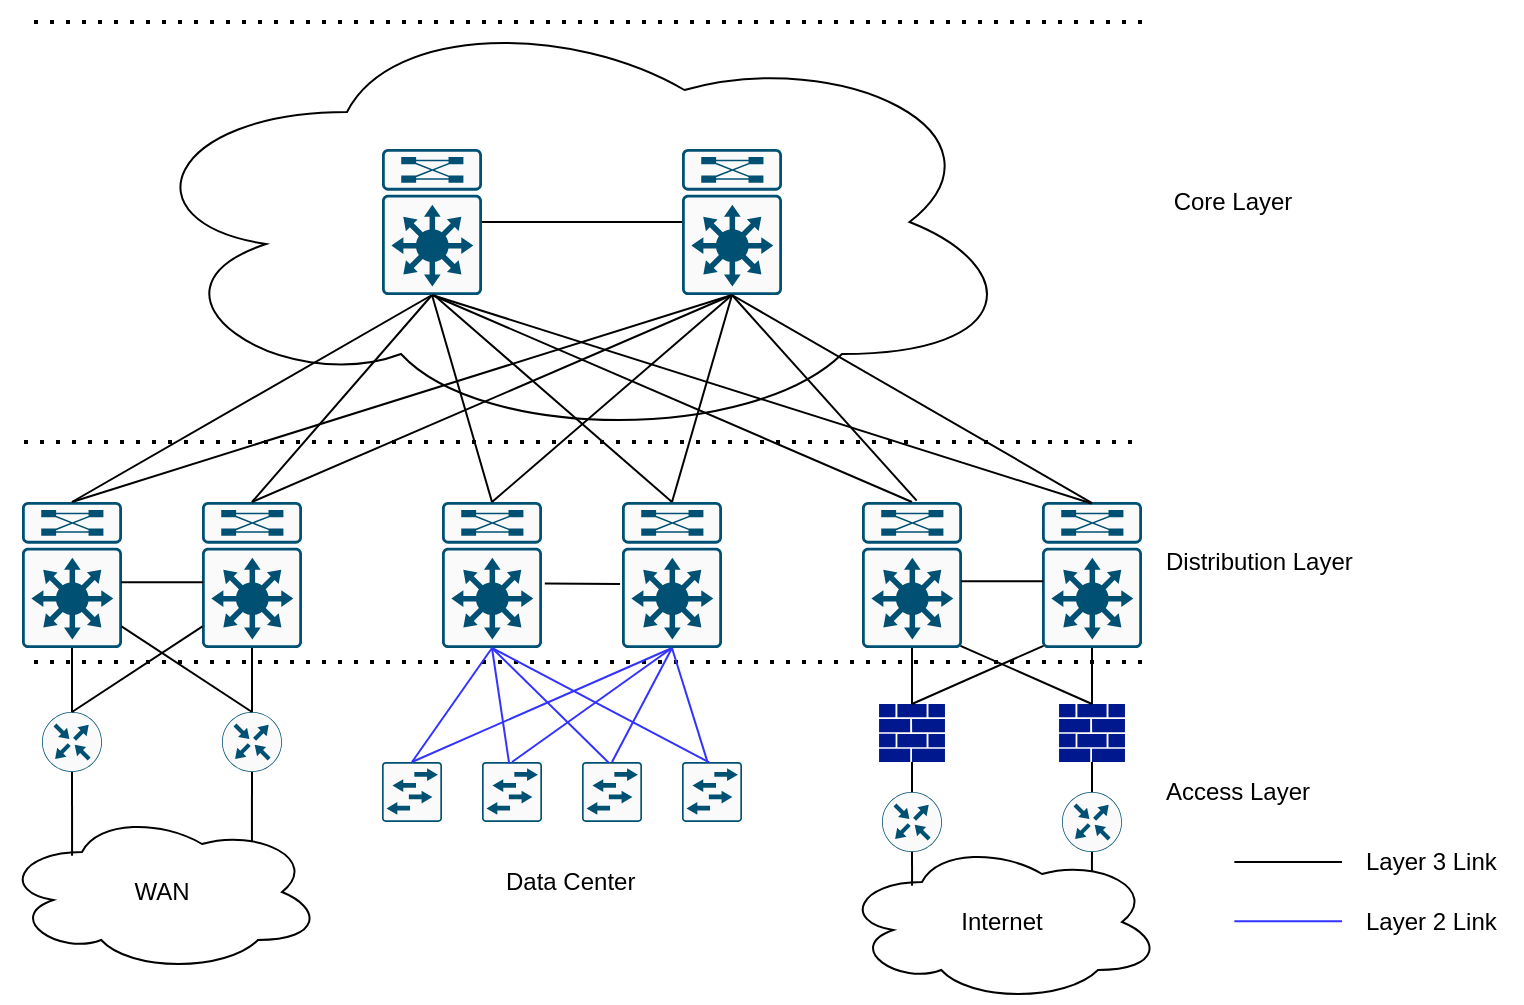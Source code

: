 <mxfile version="15.8.0" type="onedrive" pages="5"><diagram id="1yqpTpFjtBY46qvEx8Rs" name="model"><mxGraphModel dx="905" dy="499" grid="1" gridSize="10" guides="1" tooltips="1" connect="1" arrows="1" fold="1" page="1" pageScale="1" pageWidth="1100" pageHeight="850" math="0" shadow="0"><root><mxCell id="x18zJ_VZjueD5NWy3okX-0"/><mxCell id="x18zJ_VZjueD5NWy3okX-1" parent="x18zJ_VZjueD5NWy3okX-0"/><mxCell id="D23xmBbHzTduev8_v_9T-2" value="" style="ellipse;shape=cloud;whiteSpace=wrap;html=1;" vertex="1" parent="x18zJ_VZjueD5NWy3okX-1"><mxGeometry x="290" y="30" width="450" height="220" as="geometry"/></mxCell><mxCell id="D23xmBbHzTduev8_v_9T-13" style="edgeStyle=orthogonalEdgeStyle;rounded=0;orthogonalLoop=1;jettySize=auto;html=1;entryX=0;entryY=0.5;entryDx=0;entryDy=0;entryPerimeter=0;endArrow=none;endFill=0;" edge="1" parent="x18zJ_VZjueD5NWy3okX-1" source="D23xmBbHzTduev8_v_9T-0" target="D23xmBbHzTduev8_v_9T-1"><mxGeometry relative="1" as="geometry"/></mxCell><mxCell id="D23xmBbHzTduev8_v_9T-14" style="rounded=0;orthogonalLoop=1;jettySize=auto;html=1;exitX=0.5;exitY=1;exitDx=0;exitDy=0;exitPerimeter=0;entryX=0.5;entryY=0;entryDx=0;entryDy=0;entryPerimeter=0;endArrow=none;endFill=0;" edge="1" parent="x18zJ_VZjueD5NWy3okX-1" source="D23xmBbHzTduev8_v_9T-0" target="D23xmBbHzTduev8_v_9T-4"><mxGeometry relative="1" as="geometry"/></mxCell><mxCell id="D23xmBbHzTduev8_v_9T-1" value="&lt;br&gt;&lt;br&gt;" style="points=[[0.015,0.015,0],[0.985,0.015,0],[0.985,0.985,0],[0.015,0.985,0],[0.25,0,0],[0.5,0,0],[0.75,0,0],[1,0.25,0],[1,0.5,0],[1,0.75,0],[0.75,1,0],[0.5,1,0],[0.25,1,0],[0,0.75,0],[0,0.5,0],[0,0.25,0]];verticalLabelPosition=middle;html=1;verticalAlign=middle;aspect=fixed;align=center;pointerEvents=1;shape=mxgraph.cisco19.rect;prIcon=l3_modular;fillColor=#FAFAFA;strokeColor=#005073;labelPosition=center;labelBackgroundColor=#B0B0B0;" vertex="1" parent="x18zJ_VZjueD5NWy3okX-1"><mxGeometry x="570" y="103.5" width="50" height="73" as="geometry"/></mxCell><mxCell id="D23xmBbHzTduev8_v_9T-3" value="&lt;br&gt;&lt;br&gt;" style="points=[[0.015,0.015,0],[0.985,0.015,0],[0.985,0.985,0],[0.015,0.985,0],[0.25,0,0],[0.5,0,0],[0.75,0,0],[1,0.25,0],[1,0.5,0],[1,0.75,0],[0.75,1,0],[0.5,1,0],[0.25,1,0],[0,0.75,0],[0,0.5,0],[0,0.25,0]];verticalLabelPosition=middle;html=1;verticalAlign=middle;aspect=fixed;align=center;pointerEvents=1;shape=mxgraph.cisco19.rect;prIcon=l3_modular;fillColor=#FAFAFA;strokeColor=#005073;labelPosition=center;labelBackgroundColor=#B0B0B0;" vertex="1" parent="x18zJ_VZjueD5NWy3okX-1"><mxGeometry x="330" y="280" width="50" height="73" as="geometry"/></mxCell><mxCell id="D23xmBbHzTduev8_v_9T-4" value="" style="points=[[0.015,0.015,0],[0.985,0.015,0],[0.985,0.985,0],[0.015,0.985,0],[0.25,0,0],[0.5,0,0],[0.75,0,0],[1,0.25,0],[1,0.5,0],[1,0.75,0],[0.75,1,0],[0.5,1,0],[0.25,1,0],[0,0.75,0],[0,0.5,0],[0,0.25,0]];verticalLabelPosition=middle;html=1;verticalAlign=middle;aspect=fixed;align=center;pointerEvents=1;shape=mxgraph.cisco19.rect;prIcon=l3_modular;fillColor=#FAFAFA;strokeColor=#005073;labelPosition=center;labelBackgroundColor=#B0B0B0;" vertex="1" parent="x18zJ_VZjueD5NWy3okX-1"><mxGeometry x="240" y="280" width="50" height="73" as="geometry"/></mxCell><mxCell id="D23xmBbHzTduev8_v_9T-6" value="" style="endArrow=none;dashed=1;html=1;dashPattern=1 3;strokeWidth=2;rounded=0;" edge="1" parent="x18zJ_VZjueD5NWy3okX-1"><mxGeometry width="50" height="50" relative="1" as="geometry"><mxPoint x="800" y="40" as="sourcePoint"/><mxPoint x="240" y="40" as="targetPoint"/></mxGeometry></mxCell><mxCell id="D23xmBbHzTduev8_v_9T-7" value="" style="endArrow=none;dashed=1;html=1;dashPattern=1 3;strokeWidth=2;rounded=0;" edge="1" parent="x18zJ_VZjueD5NWy3okX-1"><mxGeometry width="50" height="50" relative="1" as="geometry"><mxPoint x="795" y="250" as="sourcePoint"/><mxPoint x="235" y="250" as="targetPoint"/></mxGeometry></mxCell><mxCell id="D23xmBbHzTduev8_v_9T-8" value="Core Layer" style="text;html=1;align=center;verticalAlign=middle;resizable=0;points=[];autosize=1;strokeColor=none;fillColor=none;" vertex="1" parent="x18zJ_VZjueD5NWy3okX-1"><mxGeometry x="810" y="120" width="70" height="20" as="geometry"/></mxCell><mxCell id="D23xmBbHzTduev8_v_9T-9" value="&lt;br&gt;&lt;br&gt;" style="points=[[0.015,0.015,0],[0.985,0.015,0],[0.985,0.985,0],[0.015,0.985,0],[0.25,0,0],[0.5,0,0],[0.75,0,0],[1,0.25,0],[1,0.5,0],[1,0.75,0],[0.75,1,0],[0.5,1,0],[0.25,1,0],[0,0.75,0],[0,0.5,0],[0,0.25,0]];verticalLabelPosition=middle;html=1;verticalAlign=middle;aspect=fixed;align=center;pointerEvents=1;shape=mxgraph.cisco19.rect;prIcon=l3_modular;fillColor=#FAFAFA;strokeColor=#005073;labelPosition=center;labelBackgroundColor=#B0B0B0;" vertex="1" parent="x18zJ_VZjueD5NWy3okX-1"><mxGeometry x="540" y="280" width="50" height="73" as="geometry"/></mxCell><mxCell id="D23xmBbHzTduev8_v_9T-10" value="" style="points=[[0.015,0.015,0],[0.985,0.015,0],[0.985,0.985,0],[0.015,0.985,0],[0.25,0,0],[0.5,0,0],[0.75,0,0],[1,0.25,0],[1,0.5,0],[1,0.75,0],[0.75,1,0],[0.5,1,0],[0.25,1,0],[0,0.75,0],[0,0.5,0],[0,0.25,0]];verticalLabelPosition=middle;html=1;verticalAlign=middle;aspect=fixed;align=center;pointerEvents=1;shape=mxgraph.cisco19.rect;prIcon=l3_modular;fillColor=#FAFAFA;strokeColor=#005073;labelPosition=center;labelBackgroundColor=#B0B0B0;" vertex="1" parent="x18zJ_VZjueD5NWy3okX-1"><mxGeometry x="450" y="280" width="50" height="73" as="geometry"/></mxCell><mxCell id="D23xmBbHzTduev8_v_9T-11" value="&lt;br&gt;&lt;br&gt;" style="points=[[0.015,0.015,0],[0.985,0.015,0],[0.985,0.985,0],[0.015,0.985,0],[0.25,0,0],[0.5,0,0],[0.75,0,0],[1,0.25,0],[1,0.5,0],[1,0.75,0],[0.75,1,0],[0.5,1,0],[0.25,1,0],[0,0.75,0],[0,0.5,0],[0,0.25,0]];verticalLabelPosition=middle;html=1;verticalAlign=middle;aspect=fixed;align=center;pointerEvents=1;shape=mxgraph.cisco19.rect;prIcon=l3_modular;fillColor=#FAFAFA;strokeColor=#005073;labelPosition=center;labelBackgroundColor=#B0B0B0;" vertex="1" parent="x18zJ_VZjueD5NWy3okX-1"><mxGeometry x="750" y="280" width="50" height="73" as="geometry"/></mxCell><mxCell id="D23xmBbHzTduev8_v_9T-12" value="" style="points=[[0.015,0.015,0],[0.985,0.015,0],[0.985,0.985,0],[0.015,0.985,0],[0.25,0,0],[0.5,0,0],[0.75,0,0],[1,0.25,0],[1,0.5,0],[1,0.75,0],[0.75,1,0],[0.5,1,0],[0.25,1,0],[0,0.75,0],[0,0.5,0],[0,0.25,0]];verticalLabelPosition=middle;html=1;verticalAlign=middle;aspect=fixed;align=center;pointerEvents=1;shape=mxgraph.cisco19.rect;prIcon=l3_modular;fillColor=#FAFAFA;strokeColor=#005073;labelPosition=center;labelBackgroundColor=#B0B0B0;" vertex="1" parent="x18zJ_VZjueD5NWy3okX-1"><mxGeometry x="660" y="280" width="50" height="73" as="geometry"/></mxCell><mxCell id="D23xmBbHzTduev8_v_9T-15" style="rounded=0;orthogonalLoop=1;jettySize=auto;html=1;exitX=0.5;exitY=1;exitDx=0;exitDy=0;exitPerimeter=0;entryX=0.5;entryY=0;entryDx=0;entryDy=0;entryPerimeter=0;endArrow=none;endFill=0;" edge="1" parent="x18zJ_VZjueD5NWy3okX-1" source="D23xmBbHzTduev8_v_9T-1" target="D23xmBbHzTduev8_v_9T-4"><mxGeometry relative="1" as="geometry"><mxPoint x="455" y="186.5" as="sourcePoint"/><mxPoint x="275" y="290" as="targetPoint"/></mxGeometry></mxCell><mxCell id="D23xmBbHzTduev8_v_9T-16" style="rounded=0;orthogonalLoop=1;jettySize=auto;html=1;exitX=0.5;exitY=1;exitDx=0;exitDy=0;exitPerimeter=0;endArrow=none;endFill=0;" edge="1" parent="x18zJ_VZjueD5NWy3okX-1" source="D23xmBbHzTduev8_v_9T-0"><mxGeometry relative="1" as="geometry"><mxPoint x="605" y="186.5" as="sourcePoint"/><mxPoint x="355" y="280" as="targetPoint"/></mxGeometry></mxCell><mxCell id="D23xmBbHzTduev8_v_9T-17" style="rounded=0;orthogonalLoop=1;jettySize=auto;html=1;exitX=0.5;exitY=1;exitDx=0;exitDy=0;exitPerimeter=0;entryX=0.5;entryY=0;entryDx=0;entryDy=0;entryPerimeter=0;endArrow=none;endFill=0;" edge="1" parent="x18zJ_VZjueD5NWy3okX-1" source="D23xmBbHzTduev8_v_9T-1" target="D23xmBbHzTduev8_v_9T-3"><mxGeometry relative="1" as="geometry"><mxPoint x="615" y="196.5" as="sourcePoint"/><mxPoint x="285" y="300" as="targetPoint"/></mxGeometry></mxCell><mxCell id="D23xmBbHzTduev8_v_9T-18" style="rounded=0;orthogonalLoop=1;jettySize=auto;html=1;exitX=0.5;exitY=1;exitDx=0;exitDy=0;exitPerimeter=0;entryX=0.5;entryY=0;entryDx=0;entryDy=0;entryPerimeter=0;endArrow=none;endFill=0;" edge="1" parent="x18zJ_VZjueD5NWy3okX-1" source="D23xmBbHzTduev8_v_9T-0" target="D23xmBbHzTduev8_v_9T-10"><mxGeometry relative="1" as="geometry"><mxPoint x="625" y="206.5" as="sourcePoint"/><mxPoint x="295" y="310" as="targetPoint"/></mxGeometry></mxCell><mxCell id="D23xmBbHzTduev8_v_9T-19" style="rounded=0;orthogonalLoop=1;jettySize=auto;html=1;exitX=0.5;exitY=1;exitDx=0;exitDy=0;exitPerimeter=0;endArrow=none;endFill=0;entryX=0.5;entryY=0;entryDx=0;entryDy=0;entryPerimeter=0;" edge="1" parent="x18zJ_VZjueD5NWy3okX-1" source="D23xmBbHzTduev8_v_9T-1" target="D23xmBbHzTduev8_v_9T-10"><mxGeometry relative="1" as="geometry"><mxPoint x="635" y="216.5" as="sourcePoint"/><mxPoint x="480" y="280" as="targetPoint"/></mxGeometry></mxCell><mxCell id="D23xmBbHzTduev8_v_9T-20" style="rounded=0;orthogonalLoop=1;jettySize=auto;html=1;exitX=0.499;exitY=0.988;exitDx=0;exitDy=0;exitPerimeter=0;entryX=0.5;entryY=0;entryDx=0;entryDy=0;entryPerimeter=0;endArrow=none;endFill=0;" edge="1" parent="x18zJ_VZjueD5NWy3okX-1" source="D23xmBbHzTduev8_v_9T-0" target="D23xmBbHzTduev8_v_9T-9"><mxGeometry relative="1" as="geometry"><mxPoint x="645" y="226.5" as="sourcePoint"/><mxPoint x="315" y="330" as="targetPoint"/></mxGeometry></mxCell><mxCell id="D23xmBbHzTduev8_v_9T-21" style="rounded=0;orthogonalLoop=1;jettySize=auto;html=1;exitX=0.5;exitY=1;exitDx=0;exitDy=0;exitPerimeter=0;entryX=0.5;entryY=0;entryDx=0;entryDy=0;entryPerimeter=0;endArrow=none;endFill=0;" edge="1" parent="x18zJ_VZjueD5NWy3okX-1" source="D23xmBbHzTduev8_v_9T-0" target="D23xmBbHzTduev8_v_9T-12"><mxGeometry relative="1" as="geometry"><mxPoint x="655" y="236.5" as="sourcePoint"/><mxPoint x="325" y="340" as="targetPoint"/></mxGeometry></mxCell><mxCell id="D23xmBbHzTduev8_v_9T-22" style="rounded=0;orthogonalLoop=1;jettySize=auto;html=1;exitX=0.5;exitY=1;exitDx=0;exitDy=0;exitPerimeter=0;entryX=0.5;entryY=0;entryDx=0;entryDy=0;entryPerimeter=0;endArrow=none;endFill=0;" edge="1" parent="x18zJ_VZjueD5NWy3okX-1" source="D23xmBbHzTduev8_v_9T-1" target="D23xmBbHzTduev8_v_9T-9"><mxGeometry relative="1" as="geometry"><mxPoint x="665" y="246.5" as="sourcePoint"/><mxPoint x="335" y="350" as="targetPoint"/></mxGeometry></mxCell><mxCell id="D23xmBbHzTduev8_v_9T-23" style="rounded=0;orthogonalLoop=1;jettySize=auto;html=1;exitX=0.5;exitY=1;exitDx=0;exitDy=0;exitPerimeter=0;entryX=0.547;entryY=-0.009;entryDx=0;entryDy=0;entryPerimeter=0;endArrow=none;endFill=0;" edge="1" parent="x18zJ_VZjueD5NWy3okX-1" source="D23xmBbHzTduev8_v_9T-1" target="D23xmBbHzTduev8_v_9T-12"><mxGeometry relative="1" as="geometry"><mxPoint x="675" y="256.5" as="sourcePoint"/><mxPoint x="345" y="360" as="targetPoint"/></mxGeometry></mxCell><mxCell id="D23xmBbHzTduev8_v_9T-24" style="rounded=0;orthogonalLoop=1;jettySize=auto;html=1;exitX=0.01;exitY=0.55;exitDx=0;exitDy=0;exitPerimeter=0;entryX=0.99;entryY=0.549;entryDx=0;entryDy=0;entryPerimeter=0;endArrow=none;endFill=0;" edge="1" parent="x18zJ_VZjueD5NWy3okX-1" source="D23xmBbHzTduev8_v_9T-3" target="D23xmBbHzTduev8_v_9T-4"><mxGeometry relative="1" as="geometry"><mxPoint x="685" y="266.5" as="sourcePoint"/><mxPoint x="355" y="370" as="targetPoint"/></mxGeometry></mxCell><mxCell id="D23xmBbHzTduev8_v_9T-25" style="rounded=0;orthogonalLoop=1;jettySize=auto;html=1;exitX=-0.019;exitY=0.561;exitDx=0;exitDy=0;exitPerimeter=0;entryX=1.028;entryY=0.559;entryDx=0;entryDy=0;entryPerimeter=0;endArrow=none;endFill=0;" edge="1" parent="x18zJ_VZjueD5NWy3okX-1" source="D23xmBbHzTduev8_v_9T-9" target="D23xmBbHzTduev8_v_9T-10"><mxGeometry relative="1" as="geometry"><mxPoint x="695" y="276.5" as="sourcePoint"/><mxPoint x="365" y="380" as="targetPoint"/></mxGeometry></mxCell><mxCell id="D23xmBbHzTduev8_v_9T-0" value="" style="points=[[0.015,0.015,0],[0.985,0.015,0],[0.985,0.985,0],[0.015,0.985,0],[0.25,0,0],[0.5,0,0],[0.75,0,0],[1,0.25,0],[1,0.5,0],[1,0.75,0],[0.75,1,0],[0.5,1,0],[0.25,1,0],[0,0.75,0],[0,0.5,0],[0,0.25,0]];verticalLabelPosition=middle;html=1;verticalAlign=middle;aspect=fixed;align=center;pointerEvents=1;shape=mxgraph.cisco19.rect;prIcon=l3_modular;fillColor=#FAFAFA;strokeColor=#005073;labelPosition=center;labelBackgroundColor=#B0B0B0;" vertex="1" parent="x18zJ_VZjueD5NWy3okX-1"><mxGeometry x="420" y="103.5" width="50" height="73" as="geometry"/></mxCell><mxCell id="D23xmBbHzTduev8_v_9T-26" style="rounded=0;orthogonalLoop=1;jettySize=auto;html=1;exitX=0.014;exitY=0.543;exitDx=0;exitDy=0;exitPerimeter=0;endArrow=none;endFill=0;entryX=0.99;entryY=0.543;entryDx=0;entryDy=0;entryPerimeter=0;" edge="1" parent="x18zJ_VZjueD5NWy3okX-1" source="D23xmBbHzTduev8_v_9T-11" target="D23xmBbHzTduev8_v_9T-12"><mxGeometry relative="1" as="geometry"><mxPoint x="747.65" y="320.143" as="sourcePoint"/><mxPoint x="730" y="320" as="targetPoint"/></mxGeometry></mxCell><mxCell id="D23xmBbHzTduev8_v_9T-27" style="rounded=0;orthogonalLoop=1;jettySize=auto;html=1;exitX=0.5;exitY=1;exitDx=0;exitDy=0;exitPerimeter=0;entryX=0.496;entryY=0.01;entryDx=0;entryDy=0;entryPerimeter=0;endArrow=none;endFill=0;" edge="1" parent="x18zJ_VZjueD5NWy3okX-1" source="D23xmBbHzTduev8_v_9T-0" target="D23xmBbHzTduev8_v_9T-11"><mxGeometry relative="1" as="geometry"><mxPoint x="657.65" y="140" as="sourcePoint"/><mxPoint x="750.0" y="242.843" as="targetPoint"/></mxGeometry></mxCell><mxCell id="D23xmBbHzTduev8_v_9T-28" style="rounded=0;orthogonalLoop=1;jettySize=auto;html=1;exitX=0.5;exitY=1;exitDx=0;exitDy=0;exitPerimeter=0;entryX=0.501;entryY=0.007;entryDx=0;entryDy=0;entryPerimeter=0;endArrow=none;endFill=0;" edge="1" parent="x18zJ_VZjueD5NWy3okX-1" source="D23xmBbHzTduev8_v_9T-1" target="D23xmBbHzTduev8_v_9T-11"><mxGeometry relative="1" as="geometry"><mxPoint x="720" y="130" as="sourcePoint"/><mxPoint x="812.35" y="232.843" as="targetPoint"/></mxGeometry></mxCell><mxCell id="D23xmBbHzTduev8_v_9T-29" value="" style="endArrow=none;dashed=1;html=1;dashPattern=1 3;strokeWidth=2;rounded=0;" edge="1" parent="x18zJ_VZjueD5NWy3okX-1"><mxGeometry width="50" height="50" relative="1" as="geometry"><mxPoint x="800" y="360" as="sourcePoint"/><mxPoint x="240" y="360" as="targetPoint"/></mxGeometry></mxCell><mxCell id="D23xmBbHzTduev8_v_9T-30" value="Distribution Layer" style="text;html=1;align=left;verticalAlign=middle;resizable=0;points=[];autosize=1;strokeColor=none;fillColor=none;" vertex="1" parent="x18zJ_VZjueD5NWy3okX-1"><mxGeometry x="810" y="300" width="110" height="20" as="geometry"/></mxCell><mxCell id="D23xmBbHzTduev8_v_9T-31" value="Access Layer" style="text;html=1;align=left;verticalAlign=middle;resizable=0;points=[];autosize=1;strokeColor=none;fillColor=none;" vertex="1" parent="x18zJ_VZjueD5NWy3okX-1"><mxGeometry x="810" y="415" width="90" height="20" as="geometry"/></mxCell><mxCell id="S9mi0oa5xU0_oj3R4kqS-6" style="edgeStyle=none;rounded=0;orthogonalLoop=1;jettySize=auto;html=1;endArrow=none;endFill=0;entryX=0.5;entryY=1;entryDx=0;entryDy=0;entryPerimeter=0;" edge="1" parent="x18zJ_VZjueD5NWy3okX-1" source="S9mi0oa5xU0_oj3R4kqS-0" target="D23xmBbHzTduev8_v_9T-4"><mxGeometry relative="1" as="geometry"><mxPoint x="265" y="370" as="targetPoint"/></mxGeometry></mxCell><mxCell id="S9mi0oa5xU0_oj3R4kqS-0" value="" style="points=[[0.5,0,0],[1,0.5,0],[0.5,1,0],[0,0.5,0],[0.145,0.145,0],[0.856,0.145,0],[0.855,0.856,0],[0.145,0.855,0]];verticalLabelPosition=middle;html=1;verticalAlign=middle;aspect=fixed;align=right;pointerEvents=1;shape=mxgraph.cisco19.rect;prIcon=router;fillColor=#FAFAFA;strokeColor=#005073;labelBackgroundColor=#ffffff;fontSize=11;labelPosition=left;" vertex="1" parent="x18zJ_VZjueD5NWy3okX-1"><mxGeometry x="250" y="385" width="30" height="30" as="geometry"/></mxCell><mxCell id="S9mi0oa5xU0_oj3R4kqS-7" style="edgeStyle=none;rounded=0;orthogonalLoop=1;jettySize=auto;html=1;exitX=0.5;exitY=0;exitDx=0;exitDy=0;exitPerimeter=0;entryX=0.5;entryY=1;entryDx=0;entryDy=0;entryPerimeter=0;endArrow=none;endFill=0;" edge="1" parent="x18zJ_VZjueD5NWy3okX-1" source="S9mi0oa5xU0_oj3R4kqS-5" target="D23xmBbHzTduev8_v_9T-3"><mxGeometry relative="1" as="geometry"/></mxCell><mxCell id="S9mi0oa5xU0_oj3R4kqS-5" value="" style="points=[[0.5,0,0],[1,0.5,0],[0.5,1,0],[0,0.5,0],[0.145,0.145,0],[0.856,0.145,0],[0.855,0.856,0],[0.145,0.855,0]];verticalLabelPosition=middle;html=1;verticalAlign=middle;aspect=fixed;align=right;pointerEvents=1;shape=mxgraph.cisco19.rect;prIcon=router;fillColor=#FAFAFA;strokeColor=#005073;labelBackgroundColor=#ffffff;fontSize=11;labelPosition=left;" vertex="1" parent="x18zJ_VZjueD5NWy3okX-1"><mxGeometry x="340" y="385" width="30" height="30" as="geometry"/></mxCell><mxCell id="S9mi0oa5xU0_oj3R4kqS-8" style="edgeStyle=none;rounded=0;orthogonalLoop=1;jettySize=auto;html=1;endArrow=none;endFill=0;entryX=0.005;entryY=0.852;entryDx=0;entryDy=0;entryPerimeter=0;exitX=0.5;exitY=0;exitDx=0;exitDy=0;exitPerimeter=0;" edge="1" parent="x18zJ_VZjueD5NWy3okX-1" source="S9mi0oa5xU0_oj3R4kqS-0" target="D23xmBbHzTduev8_v_9T-3"><mxGeometry relative="1" as="geometry"><mxPoint x="275" y="395" as="sourcePoint"/><mxPoint x="275" y="363" as="targetPoint"/></mxGeometry></mxCell><mxCell id="S9mi0oa5xU0_oj3R4kqS-9" style="edgeStyle=none;rounded=0;orthogonalLoop=1;jettySize=auto;html=1;exitX=0.5;exitY=0;exitDx=0;exitDy=0;exitPerimeter=0;entryX=0.995;entryY=0.852;entryDx=0;entryDy=0;entryPerimeter=0;endArrow=none;endFill=0;" edge="1" parent="x18zJ_VZjueD5NWy3okX-1" source="S9mi0oa5xU0_oj3R4kqS-5" target="D23xmBbHzTduev8_v_9T-4"><mxGeometry relative="1" as="geometry"><mxPoint x="365" y="395" as="sourcePoint"/><mxPoint x="365" y="363" as="targetPoint"/></mxGeometry></mxCell><mxCell id="S9mi0oa5xU0_oj3R4kqS-10" value="WAN" style="ellipse;shape=cloud;whiteSpace=wrap;html=1;align=center;" vertex="1" parent="x18zJ_VZjueD5NWy3okX-1"><mxGeometry x="230" y="435" width="160" height="80" as="geometry"/></mxCell><mxCell id="S9mi0oa5xU0_oj3R4kqS-11" style="edgeStyle=none;rounded=0;orthogonalLoop=1;jettySize=auto;html=1;endArrow=none;endFill=0;exitX=0.219;exitY=0.273;exitDx=0;exitDy=0;exitPerimeter=0;entryX=0.5;entryY=1;entryDx=0;entryDy=0;entryPerimeter=0;" edge="1" parent="x18zJ_VZjueD5NWy3okX-1" source="S9mi0oa5xU0_oj3R4kqS-10" target="S9mi0oa5xU0_oj3R4kqS-0"><mxGeometry relative="1" as="geometry"><mxPoint x="264.8" y="447" as="sourcePoint"/><mxPoint x="265" y="430" as="targetPoint"/></mxGeometry></mxCell><mxCell id="S9mi0oa5xU0_oj3R4kqS-12" style="edgeStyle=none;rounded=0;orthogonalLoop=1;jettySize=auto;html=1;endArrow=none;endFill=0;entryX=0.5;entryY=1;entryDx=0;entryDy=0;entryPerimeter=0;exitX=0.781;exitY=0.188;exitDx=0;exitDy=0;exitPerimeter=0;" edge="1" parent="x18zJ_VZjueD5NWy3okX-1" source="S9mi0oa5xU0_oj3R4kqS-10" target="S9mi0oa5xU0_oj3R4kqS-5"><mxGeometry relative="1" as="geometry"><mxPoint x="355" y="449" as="sourcePoint"/><mxPoint x="354.8" y="425" as="targetPoint"/></mxGeometry></mxCell><mxCell id="sdz9tkhJuqu5VGt_nIdk-7" style="edgeStyle=none;rounded=0;orthogonalLoop=1;jettySize=auto;html=1;exitX=0.5;exitY=0;exitDx=0;exitDy=0;exitPerimeter=0;entryX=0.5;entryY=1;entryDx=0;entryDy=0;entryPerimeter=0;endArrow=none;endFill=0;strokeColor=#3333FF;" edge="1" parent="x18zJ_VZjueD5NWy3okX-1" source="sdz9tkhJuqu5VGt_nIdk-0" target="D23xmBbHzTduev8_v_9T-10"><mxGeometry relative="1" as="geometry"/></mxCell><mxCell id="sdz9tkhJuqu5VGt_nIdk-0" value="" style="points=[[0.015,0.015,0],[0.985,0.015,0],[0.985,0.985,0],[0.015,0.985,0],[0.25,0,0],[0.5,0,0],[0.75,0,0],[1,0.25,0],[1,0.5,0],[1,0.75,0],[0.75,1,0],[0.5,1,0],[0.25,1,0],[0,0.75,0],[0,0.5,0],[0,0.25,0]];verticalLabelPosition=bottom;html=1;verticalAlign=top;aspect=fixed;align=center;pointerEvents=1;shape=mxgraph.cisco19.rect;prIcon=l2_switch;fillColor=#FAFAFA;strokeColor=#005073;labelBackgroundColor=#ffffff;fontSize=11;" vertex="1" parent="x18zJ_VZjueD5NWy3okX-1"><mxGeometry x="420" y="410" width="30" height="30" as="geometry"/></mxCell><mxCell id="sdz9tkhJuqu5VGt_nIdk-4" value="" style="points=[[0.015,0.015,0],[0.985,0.015,0],[0.985,0.985,0],[0.015,0.985,0],[0.25,0,0],[0.5,0,0],[0.75,0,0],[1,0.25,0],[1,0.5,0],[1,0.75,0],[0.75,1,0],[0.5,1,0],[0.25,1,0],[0,0.75,0],[0,0.5,0],[0,0.25,0]];verticalLabelPosition=bottom;html=1;verticalAlign=top;aspect=fixed;align=center;pointerEvents=1;shape=mxgraph.cisco19.rect;prIcon=l2_switch;fillColor=#FAFAFA;strokeColor=#005073;labelBackgroundColor=#ffffff;fontSize=11;" vertex="1" parent="x18zJ_VZjueD5NWy3okX-1"><mxGeometry x="470" y="410" width="30" height="30" as="geometry"/></mxCell><mxCell id="sdz9tkhJuqu5VGt_nIdk-5" value="" style="points=[[0.015,0.015,0],[0.985,0.015,0],[0.985,0.985,0],[0.015,0.985,0],[0.25,0,0],[0.5,0,0],[0.75,0,0],[1,0.25,0],[1,0.5,0],[1,0.75,0],[0.75,1,0],[0.5,1,0],[0.25,1,0],[0,0.75,0],[0,0.5,0],[0,0.25,0]];verticalLabelPosition=bottom;html=1;verticalAlign=top;aspect=fixed;align=center;pointerEvents=1;shape=mxgraph.cisco19.rect;prIcon=l2_switch;fillColor=#FAFAFA;strokeColor=#005073;labelBackgroundColor=#ffffff;fontSize=11;" vertex="1" parent="x18zJ_VZjueD5NWy3okX-1"><mxGeometry x="520" y="410" width="30" height="30" as="geometry"/></mxCell><mxCell id="sdz9tkhJuqu5VGt_nIdk-6" value="" style="points=[[0.015,0.015,0],[0.985,0.015,0],[0.985,0.985,0],[0.015,0.985,0],[0.25,0,0],[0.5,0,0],[0.75,0,0],[1,0.25,0],[1,0.5,0],[1,0.75,0],[0.75,1,0],[0.5,1,0],[0.25,1,0],[0,0.75,0],[0,0.5,0],[0,0.25,0]];verticalLabelPosition=bottom;html=1;verticalAlign=top;aspect=fixed;align=center;pointerEvents=1;shape=mxgraph.cisco19.rect;prIcon=l2_switch;fillColor=#FAFAFA;strokeColor=#005073;labelBackgroundColor=#ffffff;fontSize=11;" vertex="1" parent="x18zJ_VZjueD5NWy3okX-1"><mxGeometry x="570" y="410" width="30" height="30" as="geometry"/></mxCell><mxCell id="sdz9tkhJuqu5VGt_nIdk-8" value="" style="endArrow=none;html=1;rounded=0;entryX=0.5;entryY=1;entryDx=0;entryDy=0;entryPerimeter=0;exitX=0.5;exitY=0;exitDx=0;exitDy=0;exitPerimeter=0;strokeColor=#3333FF;" edge="1" parent="x18zJ_VZjueD5NWy3okX-1" source="sdz9tkhJuqu5VGt_nIdk-0" target="D23xmBbHzTduev8_v_9T-9"><mxGeometry width="50" height="50" relative="1" as="geometry"><mxPoint x="510" y="410" as="sourcePoint"/><mxPoint x="560" y="360" as="targetPoint"/></mxGeometry></mxCell><mxCell id="sdz9tkhJuqu5VGt_nIdk-9" value="" style="endArrow=none;html=1;rounded=0;exitX=0.453;exitY=0.028;exitDx=0;exitDy=0;exitPerimeter=0;entryX=0.5;entryY=1;entryDx=0;entryDy=0;entryPerimeter=0;strokeColor=#3333FF;" edge="1" parent="x18zJ_VZjueD5NWy3okX-1" source="sdz9tkhJuqu5VGt_nIdk-4" target="D23xmBbHzTduev8_v_9T-10"><mxGeometry width="50" height="50" relative="1" as="geometry"><mxPoint x="460" y="400" as="sourcePoint"/><mxPoint x="510" y="350" as="targetPoint"/></mxGeometry></mxCell><mxCell id="sdz9tkhJuqu5VGt_nIdk-10" value="" style="endArrow=none;html=1;rounded=0;exitX=0.5;exitY=0;exitDx=0;exitDy=0;exitPerimeter=0;entryX=0.5;entryY=1;entryDx=0;entryDy=0;entryPerimeter=0;strokeColor=#3333FF;" edge="1" parent="x18zJ_VZjueD5NWy3okX-1" source="sdz9tkhJuqu5VGt_nIdk-4" target="D23xmBbHzTduev8_v_9T-9"><mxGeometry width="50" height="50" relative="1" as="geometry"><mxPoint x="460" y="400" as="sourcePoint"/><mxPoint x="510" y="350" as="targetPoint"/></mxGeometry></mxCell><mxCell id="sdz9tkhJuqu5VGt_nIdk-11" value="" style="endArrow=none;html=1;rounded=0;entryX=0.5;entryY=1;entryDx=0;entryDy=0;entryPerimeter=0;exitX=0.446;exitY=0.012;exitDx=0;exitDy=0;exitPerimeter=0;strokeColor=#3333FF;" edge="1" parent="x18zJ_VZjueD5NWy3okX-1" source="sdz9tkhJuqu5VGt_nIdk-5" target="D23xmBbHzTduev8_v_9T-10"><mxGeometry width="50" height="50" relative="1" as="geometry"><mxPoint x="460" y="400" as="sourcePoint"/><mxPoint x="510" y="350" as="targetPoint"/></mxGeometry></mxCell><mxCell id="sdz9tkhJuqu5VGt_nIdk-12" value="" style="endArrow=none;html=1;rounded=0;entryX=0.5;entryY=1;entryDx=0;entryDy=0;entryPerimeter=0;exitX=0.5;exitY=0;exitDx=0;exitDy=0;exitPerimeter=0;strokeColor=#3333FF;" edge="1" parent="x18zJ_VZjueD5NWy3okX-1" source="sdz9tkhJuqu5VGt_nIdk-5" target="D23xmBbHzTduev8_v_9T-9"><mxGeometry width="50" height="50" relative="1" as="geometry"><mxPoint x="460" y="400" as="sourcePoint"/><mxPoint x="510" y="350" as="targetPoint"/></mxGeometry></mxCell><mxCell id="sdz9tkhJuqu5VGt_nIdk-13" value="" style="endArrow=none;html=1;rounded=0;exitX=0.453;exitY=0.005;exitDx=0;exitDy=0;exitPerimeter=0;entryX=0.5;entryY=1;entryDx=0;entryDy=0;entryPerimeter=0;strokeColor=#3333FF;" edge="1" parent="x18zJ_VZjueD5NWy3okX-1" source="sdz9tkhJuqu5VGt_nIdk-6" target="D23xmBbHzTduev8_v_9T-10"><mxGeometry width="50" height="50" relative="1" as="geometry"><mxPoint x="570" y="403" as="sourcePoint"/><mxPoint x="620" y="353" as="targetPoint"/></mxGeometry></mxCell><mxCell id="sdz9tkhJuqu5VGt_nIdk-14" value="" style="endArrow=none;html=1;rounded=0;exitX=0.422;exitY=-0.011;exitDx=0;exitDy=0;exitPerimeter=0;entryX=0.5;entryY=1;entryDx=0;entryDy=0;entryPerimeter=0;strokeColor=#3333FF;" edge="1" parent="x18zJ_VZjueD5NWy3okX-1" source="sdz9tkhJuqu5VGt_nIdk-6" target="D23xmBbHzTduev8_v_9T-9"><mxGeometry width="50" height="50" relative="1" as="geometry"><mxPoint x="560" y="415" as="sourcePoint"/><mxPoint x="610" y="365" as="targetPoint"/></mxGeometry></mxCell><mxCell id="sdz9tkhJuqu5VGt_nIdk-15" value="Data Center" style="text;html=1;align=left;verticalAlign=middle;resizable=0;points=[];autosize=1;strokeColor=none;fillColor=none;" vertex="1" parent="x18zJ_VZjueD5NWy3okX-1"><mxGeometry x="480" y="460" width="80" height="20" as="geometry"/></mxCell><mxCell id="sdz9tkhJuqu5VGt_nIdk-16" value="" style="sketch=0;aspect=fixed;pointerEvents=1;shadow=0;dashed=0;html=1;strokeColor=none;labelPosition=center;verticalLabelPosition=bottom;verticalAlign=top;align=center;fillColor=#00188D;shape=mxgraph.mscae.enterprise.firewall" vertex="1" parent="x18zJ_VZjueD5NWy3okX-1"><mxGeometry x="668.53" y="381" width="32.95" height="29" as="geometry"/></mxCell><mxCell id="sdz9tkhJuqu5VGt_nIdk-17" value="" style="sketch=0;aspect=fixed;pointerEvents=1;shadow=0;dashed=0;html=1;strokeColor=none;labelPosition=center;verticalLabelPosition=bottom;verticalAlign=top;align=center;fillColor=#00188D;shape=mxgraph.mscae.enterprise.firewall" vertex="1" parent="x18zJ_VZjueD5NWy3okX-1"><mxGeometry x="758.53" y="381" width="32.95" height="29" as="geometry"/></mxCell><mxCell id="sdz9tkhJuqu5VGt_nIdk-18" value="" style="endArrow=none;html=1;rounded=0;exitX=0.5;exitY=0;exitDx=0;exitDy=0;exitPerimeter=0;" edge="1" parent="x18zJ_VZjueD5NWy3okX-1" source="sdz9tkhJuqu5VGt_nIdk-16" target="D23xmBbHzTduev8_v_9T-12"><mxGeometry width="50" height="50" relative="1" as="geometry"><mxPoint x="670" y="400" as="sourcePoint"/><mxPoint x="720" y="350" as="targetPoint"/></mxGeometry></mxCell><mxCell id="sdz9tkhJuqu5VGt_nIdk-19" value="" style="endArrow=none;html=1;rounded=0;entryX=0.5;entryY=1;entryDx=0;entryDy=0;entryPerimeter=0;exitX=0.5;exitY=0;exitDx=0;exitDy=0;exitPerimeter=0;" edge="1" parent="x18zJ_VZjueD5NWy3okX-1" source="sdz9tkhJuqu5VGt_nIdk-17" target="D23xmBbHzTduev8_v_9T-11"><mxGeometry width="50" height="50" relative="1" as="geometry"><mxPoint x="775" y="380" as="sourcePoint"/><mxPoint x="774.893" y="363" as="targetPoint"/></mxGeometry></mxCell><mxCell id="sdz9tkhJuqu5VGt_nIdk-20" value="" style="endArrow=none;html=1;rounded=0;exitX=0.5;exitY=0;exitDx=0;exitDy=0;exitPerimeter=0;entryX=0.015;entryY=0.985;entryDx=0;entryDy=0;entryPerimeter=0;" edge="1" parent="x18zJ_VZjueD5NWy3okX-1" source="sdz9tkhJuqu5VGt_nIdk-16" target="D23xmBbHzTduev8_v_9T-11"><mxGeometry width="50" height="50" relative="1" as="geometry"><mxPoint x="670" y="400" as="sourcePoint"/><mxPoint x="720" y="350" as="targetPoint"/></mxGeometry></mxCell><mxCell id="sdz9tkhJuqu5VGt_nIdk-21" value="" style="endArrow=none;html=1;rounded=0;entryX=0.985;entryY=0.985;entryDx=0;entryDy=0;entryPerimeter=0;exitX=0.5;exitY=0;exitDx=0;exitDy=0;exitPerimeter=0;" edge="1" parent="x18zJ_VZjueD5NWy3okX-1" source="sdz9tkhJuqu5VGt_nIdk-17" target="D23xmBbHzTduev8_v_9T-12"><mxGeometry width="50" height="50" relative="1" as="geometry"><mxPoint x="670" y="400" as="sourcePoint"/><mxPoint x="720" y="350" as="targetPoint"/></mxGeometry></mxCell><mxCell id="sdz9tkhJuqu5VGt_nIdk-22" value="" style="points=[[0.5,0,0],[1,0.5,0],[0.5,1,0],[0,0.5,0],[0.145,0.145,0],[0.856,0.145,0],[0.855,0.856,0],[0.145,0.855,0]];verticalLabelPosition=middle;html=1;verticalAlign=middle;aspect=fixed;align=right;pointerEvents=1;shape=mxgraph.cisco19.rect;prIcon=router;fillColor=#FAFAFA;strokeColor=#005073;labelBackgroundColor=#ffffff;fontSize=11;labelPosition=left;" vertex="1" parent="x18zJ_VZjueD5NWy3okX-1"><mxGeometry x="670" y="425" width="30" height="30" as="geometry"/></mxCell><mxCell id="sdz9tkhJuqu5VGt_nIdk-23" value="" style="points=[[0.5,0,0],[1,0.5,0],[0.5,1,0],[0,0.5,0],[0.145,0.145,0],[0.856,0.145,0],[0.855,0.856,0],[0.145,0.855,0]];verticalLabelPosition=middle;html=1;verticalAlign=middle;aspect=fixed;align=right;pointerEvents=1;shape=mxgraph.cisco19.rect;prIcon=router;fillColor=#FAFAFA;strokeColor=#005073;labelBackgroundColor=#ffffff;fontSize=11;labelPosition=left;" vertex="1" parent="x18zJ_VZjueD5NWy3okX-1"><mxGeometry x="760" y="425" width="30" height="30" as="geometry"/></mxCell><mxCell id="sdz9tkhJuqu5VGt_nIdk-24" value="Internet" style="ellipse;shape=cloud;whiteSpace=wrap;html=1;align=center;" vertex="1" parent="x18zJ_VZjueD5NWy3okX-1"><mxGeometry x="650" y="450" width="160" height="80" as="geometry"/></mxCell><mxCell id="sdz9tkhJuqu5VGt_nIdk-25" style="edgeStyle=none;rounded=0;orthogonalLoop=1;jettySize=auto;html=1;endArrow=none;endFill=0;exitX=0.219;exitY=0.273;exitDx=0;exitDy=0;exitPerimeter=0;entryX=0.5;entryY=1;entryDx=0;entryDy=0;entryPerimeter=0;" edge="1" source="sdz9tkhJuqu5VGt_nIdk-24" target="sdz9tkhJuqu5VGt_nIdk-22" parent="x18zJ_VZjueD5NWy3okX-1"><mxGeometry relative="1" as="geometry"><mxPoint x="684.8" y="487" as="sourcePoint"/><mxPoint x="685" y="470" as="targetPoint"/></mxGeometry></mxCell><mxCell id="sdz9tkhJuqu5VGt_nIdk-26" style="edgeStyle=none;rounded=0;orthogonalLoop=1;jettySize=auto;html=1;endArrow=none;endFill=0;entryX=0.5;entryY=1;entryDx=0;entryDy=0;entryPerimeter=0;exitX=0.781;exitY=0.188;exitDx=0;exitDy=0;exitPerimeter=0;" edge="1" source="sdz9tkhJuqu5VGt_nIdk-24" target="sdz9tkhJuqu5VGt_nIdk-23" parent="x18zJ_VZjueD5NWy3okX-1"><mxGeometry relative="1" as="geometry"><mxPoint x="775" y="489" as="sourcePoint"/><mxPoint x="774.8" y="465" as="targetPoint"/></mxGeometry></mxCell><mxCell id="sdz9tkhJuqu5VGt_nIdk-27" value="" style="endArrow=none;html=1;rounded=0;entryX=0.5;entryY=1;entryDx=0;entryDy=0;entryPerimeter=0;exitX=0.5;exitY=0;exitDx=0;exitDy=0;exitPerimeter=0;" edge="1" parent="x18zJ_VZjueD5NWy3okX-1" source="sdz9tkhJuqu5VGt_nIdk-22" target="sdz9tkhJuqu5VGt_nIdk-16"><mxGeometry width="50" height="50" relative="1" as="geometry"><mxPoint x="650" y="510" as="sourcePoint"/><mxPoint x="700" y="460" as="targetPoint"/></mxGeometry></mxCell><mxCell id="sdz9tkhJuqu5VGt_nIdk-28" value="" style="endArrow=none;html=1;rounded=0;exitX=0.5;exitY=0;exitDx=0;exitDy=0;exitPerimeter=0;entryX=0.5;entryY=1;entryDx=0;entryDy=0;entryPerimeter=0;" edge="1" parent="x18zJ_VZjueD5NWy3okX-1" source="sdz9tkhJuqu5VGt_nIdk-23" target="sdz9tkhJuqu5VGt_nIdk-17"><mxGeometry width="50" height="50" relative="1" as="geometry"><mxPoint x="650" y="510" as="sourcePoint"/><mxPoint x="700" y="460" as="targetPoint"/></mxGeometry></mxCell><mxCell id="_zGCr0RM0d6npQUuKAai-2" value="" style="endArrow=none;html=1;rounded=0;entryX=0.5;entryY=1;entryDx=0;entryDy=0;entryPerimeter=0;strokeColor=#3333FF;" edge="1" parent="x18zJ_VZjueD5NWy3okX-1"><mxGeometry width="50" height="50" relative="1" as="geometry"><mxPoint x="900" y="489.66" as="sourcePoint"/><mxPoint x="846.17" y="489.66" as="targetPoint"/></mxGeometry></mxCell><mxCell id="_zGCr0RM0d6npQUuKAai-3" value="" style="endArrow=none;html=1;rounded=0;entryX=0.5;entryY=1;entryDx=0;entryDy=0;entryPerimeter=0;strokeColor=#000000;" edge="1" parent="x18zJ_VZjueD5NWy3okX-1"><mxGeometry width="50" height="50" relative="1" as="geometry"><mxPoint x="900" y="460.0" as="sourcePoint"/><mxPoint x="846.17" y="460.0" as="targetPoint"/></mxGeometry></mxCell><mxCell id="_zGCr0RM0d6npQUuKAai-4" value="Layer 3 Link" style="text;html=1;align=left;verticalAlign=middle;resizable=0;points=[];autosize=1;strokeColor=none;fillColor=none;" vertex="1" parent="x18zJ_VZjueD5NWy3okX-1"><mxGeometry x="910" y="450" width="80" height="20" as="geometry"/></mxCell><mxCell id="_zGCr0RM0d6npQUuKAai-5" value="Layer 2 Link" style="text;html=1;align=left;verticalAlign=middle;resizable=0;points=[];autosize=1;strokeColor=none;fillColor=none;" vertex="1" parent="x18zJ_VZjueD5NWy3okX-1"><mxGeometry x="910" y="480" width="80" height="20" as="geometry"/></mxCell></root></mxGraphModel></diagram><diagram id="1OIcNsjnEkgpFIswPeiG" name="HLD"><mxGraphModel dx="1312" dy="724" grid="1" gridSize="10" guides="1" tooltips="1" connect="1" arrows="1" fold="1" page="1" pageScale="1" pageWidth="1100" pageHeight="850" math="0" shadow="0"><root><mxCell id="xHltKHDQQMA4LhJhDFyi-0"/><mxCell id="xHltKHDQQMA4LhJhDFyi-1" parent="xHltKHDQQMA4LhJhDFyi-0"/><mxCell id="ciRMRofvkb1VKixp0p3v-61" value="Internet/Extranet Block" style="rounded=0;whiteSpace=wrap;html=1;align=left;verticalAlign=top;strokeColor=#B0B0B0;strokeWidth=4;" parent="xHltKHDQQMA4LhJhDFyi-1" vertex="1"><mxGeometry x="60" y="60" width="190" height="350" as="geometry"/></mxCell><mxCell id="xHltKHDQQMA4LhJhDFyi-7" value="User Access Block" style="rounded=0;whiteSpace=wrap;html=1;align=right;verticalAlign=top;strokeColor=#B0B0B0;strokeWidth=4;" parent="xHltKHDQQMA4LhJhDFyi-1" vertex="1"><mxGeometry x="320" y="440" width="350" height="240" as="geometry"/></mxCell><mxCell id="xHltKHDQQMA4LhJhDFyi-6" value="Core Block" style="rounded=0;whiteSpace=wrap;html=1;align=right;verticalAlign=top;strokeWidth=4;strokeColor=#B0B0B0;" parent="xHltKHDQQMA4LhJhDFyi-1" vertex="1"><mxGeometry x="320" y="260" width="350" height="140" as="geometry"/></mxCell><mxCell id="xHltKHDQQMA4LhJhDFyi-15" value="WAN Block" style="rounded=0;whiteSpace=wrap;html=1;align=left;verticalAlign=top;strokeColor=#B0B0B0;strokeWidth=4;" parent="xHltKHDQQMA4LhJhDFyi-1" vertex="1"><mxGeometry x="60" y="440" width="190" height="240" as="geometry"/></mxCell><mxCell id="xHltKHDQQMA4LhJhDFyi-18" value="" style="edgeStyle=none;rounded=0;orthogonalLoop=1;jettySize=auto;html=1;endArrow=none;endFill=0;" parent="xHltKHDQQMA4LhJhDFyi-1" source="xHltKHDQQMA4LhJhDFyi-17" target="xHltKHDQQMA4LhJhDFyi-16" edge="1"><mxGeometry relative="1" as="geometry"/></mxCell><mxCell id="ciRMRofvkb1VKixp0p3v-12" style="edgeStyle=none;rounded=0;orthogonalLoop=1;jettySize=auto;html=1;entryX=0.5;entryY=0;entryDx=0;entryDy=0;entryPerimeter=0;endArrow=none;endFill=0;" parent="xHltKHDQQMA4LhJhDFyi-1" source="xHltKHDQQMA4LhJhDFyi-19" target="ciRMRofvkb1VKixp0p3v-10" edge="1"><mxGeometry relative="1" as="geometry"/></mxCell><mxCell id="ciRMRofvkb1VKixp0p3v-14" style="edgeStyle=none;rounded=0;orthogonalLoop=1;jettySize=auto;html=1;entryX=0.5;entryY=0;entryDx=0;entryDy=0;entryPerimeter=0;endArrow=none;endFill=0;exitX=0.5;exitY=1;exitDx=0;exitDy=0;exitPerimeter=0;" parent="xHltKHDQQMA4LhJhDFyi-1" source="xHltKHDQQMA4LhJhDFyi-19" target="ciRMRofvkb1VKixp0p3v-9" edge="1"><mxGeometry relative="1" as="geometry"/></mxCell><mxCell id="xHltKHDQQMA4LhJhDFyi-20" value="" style="rounded=0;orthogonalLoop=1;jettySize=auto;html=1;endArrow=none;endFill=0;exitX=0.98;exitY=0.65;exitDx=0;exitDy=0;exitPerimeter=0;entryX=0.01;entryY=0.658;entryDx=0;entryDy=0;entryPerimeter=0;" parent="xHltKHDQQMA4LhJhDFyi-1" source="xHltKHDQQMA4LhJhDFyi-21" target="xHltKHDQQMA4LhJhDFyi-19" edge="1"><mxGeometry relative="1" as="geometry"/></mxCell><mxCell id="ciRMRofvkb1VKixp0p3v-11" style="edgeStyle=none;rounded=0;orthogonalLoop=1;jettySize=auto;html=1;entryX=0.5;entryY=0;entryDx=0;entryDy=0;entryPerimeter=0;endArrow=none;endFill=0;" parent="xHltKHDQQMA4LhJhDFyi-1" source="xHltKHDQQMA4LhJhDFyi-21" target="ciRMRofvkb1VKixp0p3v-9" edge="1"><mxGeometry relative="1" as="geometry"/></mxCell><mxCell id="ciRMRofvkb1VKixp0p3v-13" style="edgeStyle=none;rounded=0;orthogonalLoop=1;jettySize=auto;html=1;entryX=0.5;entryY=0;entryDx=0;entryDy=0;entryPerimeter=0;endArrow=none;endFill=0;exitX=0.5;exitY=1;exitDx=0;exitDy=0;exitPerimeter=0;" parent="xHltKHDQQMA4LhJhDFyi-1" source="xHltKHDQQMA4LhJhDFyi-21" target="ciRMRofvkb1VKixp0p3v-10" edge="1"><mxGeometry relative="1" as="geometry"/></mxCell><mxCell id="xHltKHDQQMA4LhJhDFyi-21" value="DC Wan S1" style="points=[[0.015,0.015,0],[0.985,0.015,0],[0.985,0.985,0],[0.015,0.985,0],[0.25,0,0],[0.5,0,0],[0.75,0,0],[1,0.25,0],[1,0.5,0],[1,0.75,0],[0.75,1,0],[0.5,1,0],[0.25,1,0],[0,0.75,0],[0,0.5,0],[0,0.25,0]];verticalLabelPosition=middle;html=1;verticalAlign=middle;aspect=fixed;align=center;pointerEvents=1;shape=mxgraph.cisco19.rect;prIcon=l3_modular;fillColor=#FAFAFA;strokeColor=#005073;labelPosition=center;labelBackgroundColor=#B0B0B0;" parent="xHltKHDQQMA4LhJhDFyi-1" vertex="1"><mxGeometry x="95" y="473.5" width="50" height="73" as="geometry"/></mxCell><mxCell id="xHltKHDQQMA4LhJhDFyi-28" value="" style="edgeStyle=none;rounded=0;orthogonalLoop=1;jettySize=auto;html=1;endArrow=none;endFill=0;" parent="xHltKHDQQMA4LhJhDFyi-1" source="xHltKHDQQMA4LhJhDFyi-26" target="xHltKHDQQMA4LhJhDFyi-17" edge="1"><mxGeometry relative="1" as="geometry"/></mxCell><mxCell id="ciRMRofvkb1VKixp0p3v-2" style="edgeStyle=none;rounded=0;orthogonalLoop=1;jettySize=auto;html=1;entryX=0.5;entryY=0;entryDx=0;entryDy=0;entryPerimeter=0;endArrow=none;endFill=0;exitX=0.5;exitY=1;exitDx=0;exitDy=0;exitPerimeter=0;fillColor=#0050ef;strokeColor=#001DBC;" parent="xHltKHDQQMA4LhJhDFyi-1" source="xHltKHDQQMA4LhJhDFyi-26" target="xHltKHDQQMA4LhJhDFyi-33" edge="1"><mxGeometry relative="1" as="geometry"/></mxCell><mxCell id="ciRMRofvkb1VKixp0p3v-4" style="edgeStyle=none;rounded=0;orthogonalLoop=1;jettySize=auto;html=1;entryX=0.5;entryY=0;entryDx=0;entryDy=0;entryPerimeter=0;endArrow=none;endFill=0;exitX=0.5;exitY=1;exitDx=0;exitDy=0;exitPerimeter=0;fillColor=#0050ef;strokeColor=#001DBC;" parent="xHltKHDQQMA4LhJhDFyi-1" source="xHltKHDQQMA4LhJhDFyi-26" target="xHltKHDQQMA4LhJhDFyi-34" edge="1"><mxGeometry relative="1" as="geometry"/></mxCell><mxCell id="xHltKHDQQMA4LhJhDFyi-29" value="" style="edgeStyle=none;rounded=0;orthogonalLoop=1;jettySize=auto;html=1;endArrow=none;endFill=0;" parent="xHltKHDQQMA4LhJhDFyi-1" source="xHltKHDQQMA4LhJhDFyi-27" target="xHltKHDQQMA4LhJhDFyi-16" edge="1"><mxGeometry relative="1" as="geometry"/></mxCell><mxCell id="xHltKHDQQMA4LhJhDFyi-30" value="" style="endArrow=none;html=1;entryX=0.5;entryY=1;entryDx=0;entryDy=0;entryPerimeter=0;exitX=0.5;exitY=0;exitDx=0;exitDy=0;exitPerimeter=0;" parent="xHltKHDQQMA4LhJhDFyi-1" source="xHltKHDQQMA4LhJhDFyi-27" target="xHltKHDQQMA4LhJhDFyi-17" edge="1"><mxGeometry width="50" height="50" relative="1" as="geometry"><mxPoint x="330" y="440" as="sourcePoint"/><mxPoint x="380" y="390" as="targetPoint"/></mxGeometry></mxCell><mxCell id="ciRMRofvkb1VKixp0p3v-6" style="edgeStyle=none;rounded=0;orthogonalLoop=1;jettySize=auto;html=1;entryX=0.5;entryY=0;entryDx=0;entryDy=0;entryPerimeter=0;endArrow=none;endFill=0;exitX=0.5;exitY=1;exitDx=0;exitDy=0;exitPerimeter=0;fillColor=#0050ef;strokeColor=#001DBC;" parent="xHltKHDQQMA4LhJhDFyi-1" source="xHltKHDQQMA4LhJhDFyi-27" target="xHltKHDQQMA4LhJhDFyi-35" edge="1"><mxGeometry relative="1" as="geometry"/></mxCell><mxCell id="xHltKHDQQMA4LhJhDFyi-17" value="DC Core 1" style="points=[[0.015,0.015,0],[0.985,0.015,0],[0.985,0.985,0],[0.015,0.985,0],[0.25,0,0],[0.5,0,0],[0.75,0,0],[1,0.25,0],[1,0.5,0],[1,0.75,0],[0.75,1,0],[0.5,1,0],[0.25,1,0],[0,0.75,0],[0,0.5,0],[0,0.25,0]];verticalLabelPosition=middle;html=1;verticalAlign=middle;aspect=fixed;align=center;pointerEvents=1;shape=mxgraph.cisco19.rect;prIcon=l3_modular;fillColor=#FAFAFA;strokeColor=#005073;labelPosition=center;labelBackgroundColor=#B0B0B0;" parent="xHltKHDQQMA4LhJhDFyi-1" vertex="1"><mxGeometry x="385" y="293.5" width="50" height="73" as="geometry"/></mxCell><mxCell id="xHltKHDQQMA4LhJhDFyi-31" value="" style="endArrow=none;html=1;exitX=0.499;exitY=-0.004;exitDx=0;exitDy=0;exitPerimeter=0;entryX=0.5;entryY=1;entryDx=0;entryDy=0;entryPerimeter=0;" parent="xHltKHDQQMA4LhJhDFyi-1" source="xHltKHDQQMA4LhJhDFyi-26" target="xHltKHDQQMA4LhJhDFyi-16" edge="1"><mxGeometry width="50" height="50" relative="1" as="geometry"><mxPoint x="440" y="450" as="sourcePoint"/><mxPoint x="480" y="410" as="targetPoint"/></mxGeometry></mxCell><mxCell id="xHltKHDQQMA4LhJhDFyi-16" value="DC Core 2" style="points=[[0.015,0.015,0],[0.985,0.015,0],[0.985,0.985,0],[0.015,0.985,0],[0.25,0,0],[0.5,0,0],[0.75,0,0],[1,0.25,0],[1,0.5,0],[1,0.75,0],[0.75,1,0],[0.5,1,0],[0.25,1,0],[0,0.75,0],[0,0.5,0],[0,0.25,0]];verticalLabelPosition=middle;html=1;verticalAlign=middle;aspect=fixed;align=center;pointerEvents=1;shape=mxgraph.cisco19.rect;prIcon=l3_modular;fillColor=#FAFAFA;strokeColor=#005073;labelPosition=center;labelBackgroundColor=#B0B0B0;" parent="xHltKHDQQMA4LhJhDFyi-1" vertex="1"><mxGeometry x="510" y="293.5" width="50" height="73" as="geometry"/></mxCell><mxCell id="ciRMRofvkb1VKixp0p3v-0" style="edgeStyle=none;rounded=0;orthogonalLoop=1;jettySize=auto;html=1;exitX=0.5;exitY=0;exitDx=0;exitDy=0;exitPerimeter=0;entryX=0.5;entryY=1;entryDx=0;entryDy=0;entryPerimeter=0;endArrow=none;endFill=0;fillColor=#0050ef;strokeColor=#001DBC;" parent="xHltKHDQQMA4LhJhDFyi-1" source="xHltKHDQQMA4LhJhDFyi-32" target="xHltKHDQQMA4LhJhDFyi-26" edge="1"><mxGeometry relative="1" as="geometry"/></mxCell><mxCell id="ciRMRofvkb1VKixp0p3v-1" style="edgeStyle=none;rounded=0;orthogonalLoop=1;jettySize=auto;html=1;entryX=0.5;entryY=1;entryDx=0;entryDy=0;entryPerimeter=0;endArrow=none;endFill=0;exitX=0.5;exitY=0;exitDx=0;exitDy=0;exitPerimeter=0;fillColor=#0050ef;strokeColor=#001DBC;" parent="xHltKHDQQMA4LhJhDFyi-1" source="xHltKHDQQMA4LhJhDFyi-32" target="xHltKHDQQMA4LhJhDFyi-27" edge="1"><mxGeometry relative="1" as="geometry"/></mxCell><mxCell id="ciRMRofvkb1VKixp0p3v-3" style="edgeStyle=none;rounded=0;orthogonalLoop=1;jettySize=auto;html=1;endArrow=none;endFill=0;entryX=0.491;entryY=1;entryDx=0;entryDy=0;entryPerimeter=0;exitX=0.5;exitY=0;exitDx=0;exitDy=0;exitPerimeter=0;fillColor=#0050ef;strokeColor=#001DBC;" parent="xHltKHDQQMA4LhJhDFyi-1" source="xHltKHDQQMA4LhJhDFyi-33" target="xHltKHDQQMA4LhJhDFyi-27" edge="1"><mxGeometry relative="1" as="geometry"><mxPoint x="530" y="550" as="targetPoint"/></mxGeometry></mxCell><mxCell id="ciRMRofvkb1VKixp0p3v-5" style="edgeStyle=none;rounded=0;orthogonalLoop=1;jettySize=auto;html=1;entryX=0.5;entryY=1;entryDx=0;entryDy=0;entryPerimeter=0;endArrow=none;endFill=0;exitX=0.5;exitY=0;exitDx=0;exitDy=0;exitPerimeter=0;fillColor=#0050ef;strokeColor=#001DBC;" parent="xHltKHDQQMA4LhJhDFyi-1" source="xHltKHDQQMA4LhJhDFyi-34" target="xHltKHDQQMA4LhJhDFyi-27" edge="1"><mxGeometry relative="1" as="geometry"/></mxCell><mxCell id="ciRMRofvkb1VKixp0p3v-7" style="edgeStyle=none;rounded=0;orthogonalLoop=1;jettySize=auto;html=1;entryX=0.5;entryY=1;entryDx=0;entryDy=0;entryPerimeter=0;endArrow=none;endFill=0;exitX=0.5;exitY=0;exitDx=0;exitDy=0;exitPerimeter=0;fillColor=#0050ef;strokeColor=#001DBC;" parent="xHltKHDQQMA4LhJhDFyi-1" source="xHltKHDQQMA4LhJhDFyi-35" target="xHltKHDQQMA4LhJhDFyi-26" edge="1"><mxGeometry relative="1" as="geometry"/></mxCell><mxCell id="xHltKHDQQMA4LhJhDFyi-27" value="DC Dist 2" style="points=[[0.015,0.015,0],[0.985,0.015,0],[0.985,0.985,0],[0.015,0.985,0],[0.25,0,0],[0.5,0,0],[0.75,0,0],[1,0.25,0],[1,0.5,0],[1,0.75,0],[0.75,1,0],[0.5,1,0],[0.25,1,0],[0,0.75,0],[0,0.5,0],[0,0.25,0]];verticalLabelPosition=middle;html=1;verticalAlign=middle;aspect=fixed;align=center;pointerEvents=1;shape=mxgraph.cisco19.rect;prIcon=l3_modular;fillColor=#FAFAFA;strokeColor=#005073;labelPosition=center;labelBackgroundColor=#B0B0B0;" parent="xHltKHDQQMA4LhJhDFyi-1" vertex="1"><mxGeometry x="510" y="473.5" width="50" height="73" as="geometry"/></mxCell><mxCell id="xHltKHDQQMA4LhJhDFyi-35" value="" style="points=[[0.015,0.015,0],[0.985,0.015,0],[0.985,0.985,0],[0.015,0.985,0],[0.25,0,0],[0.5,0,0],[0.75,0,0],[1,0.25,0],[1,0.5,0],[1,0.75,0],[0.75,1,0],[0.5,1,0],[0.25,1,0],[0,0.75,0],[0,0.5,0],[0,0.25,0]];verticalLabelPosition=bottom;html=1;verticalAlign=top;aspect=fixed;align=center;pointerEvents=1;shape=mxgraph.cisco19.rect;prIcon=workgroup_switch;fillColor=#FAFAFA;strokeColor=#6696AB;labelBackgroundColor=#B0B0B0;" parent="xHltKHDQQMA4LhJhDFyi-1" vertex="1"><mxGeometry x="580" y="590" width="50" height="50" as="geometry"/></mxCell><mxCell id="xHltKHDQQMA4LhJhDFyi-34" value="" style="points=[[0.015,0.015,0],[0.985,0.015,0],[0.985,0.985,0],[0.015,0.985,0],[0.25,0,0],[0.5,0,0],[0.75,0,0],[1,0.25,0],[1,0.5,0],[1,0.75,0],[0.75,1,0],[0.5,1,0],[0.25,1,0],[0,0.75,0],[0,0.5,0],[0,0.25,0]];verticalLabelPosition=bottom;html=1;verticalAlign=top;aspect=fixed;align=center;pointerEvents=1;shape=mxgraph.cisco19.rect;prIcon=workgroup_switch;fillColor=#FAFAFA;strokeColor=#6696AB;labelBackgroundColor=#B0B0B0;" parent="xHltKHDQQMA4LhJhDFyi-1" vertex="1"><mxGeometry x="497" y="590" width="50" height="50" as="geometry"/></mxCell><mxCell id="xHltKHDQQMA4LhJhDFyi-33" value="" style="points=[[0.015,0.015,0],[0.985,0.015,0],[0.985,0.985,0],[0.015,0.985,0],[0.25,0,0],[0.5,0,0],[0.75,0,0],[1,0.25,0],[1,0.5,0],[1,0.75,0],[0.75,1,0],[0.5,1,0],[0.25,1,0],[0,0.75,0],[0,0.5,0],[0,0.25,0]];verticalLabelPosition=bottom;html=1;verticalAlign=top;aspect=fixed;align=center;pointerEvents=1;shape=mxgraph.cisco19.rect;prIcon=workgroup_switch;fillColor=#FAFAFA;strokeColor=#6696AB;labelBackgroundColor=#B0B0B0;" parent="xHltKHDQQMA4LhJhDFyi-1" vertex="1"><mxGeometry x="413" y="590" width="50" height="50" as="geometry"/></mxCell><mxCell id="ciRMRofvkb1VKixp0p3v-8" style="edgeStyle=none;rounded=0;orthogonalLoop=1;jettySize=auto;html=1;entryX=0.007;entryY=0.675;entryDx=0;entryDy=0;entryPerimeter=0;endArrow=none;endFill=0;exitX=0.991;exitY=0.671;exitDx=0;exitDy=0;exitPerimeter=0;fillColor=#0050ef;strokeColor=#001DBC;" parent="xHltKHDQQMA4LhJhDFyi-1" source="xHltKHDQQMA4LhJhDFyi-26" target="xHltKHDQQMA4LhJhDFyi-27" edge="1"><mxGeometry relative="1" as="geometry"/></mxCell><mxCell id="xHltKHDQQMA4LhJhDFyi-26" value="DC Dist 1" style="points=[[0.015,0.015,0],[0.985,0.015,0],[0.985,0.985,0],[0.015,0.985,0],[0.25,0,0],[0.5,0,0],[0.75,0,0],[1,0.25,0],[1,0.5,0],[1,0.75,0],[0.75,1,0],[0.5,1,0],[0.25,1,0],[0,0.75,0],[0,0.5,0],[0,0.25,0]];verticalLabelPosition=middle;html=1;verticalAlign=middle;aspect=fixed;align=center;pointerEvents=1;shape=mxgraph.cisco19.rect;prIcon=l3_modular;fillColor=#FAFAFA;strokeColor=#005073;labelPosition=center;labelBackgroundColor=#B0B0B0;" parent="xHltKHDQQMA4LhJhDFyi-1" vertex="1"><mxGeometry x="385" y="473.5" width="50" height="73" as="geometry"/></mxCell><mxCell id="xHltKHDQQMA4LhJhDFyi-32" value="" style="points=[[0.015,0.015,0],[0.985,0.015,0],[0.985,0.985,0],[0.015,0.985,0],[0.25,0,0],[0.5,0,0],[0.75,0,0],[1,0.25,0],[1,0.5,0],[1,0.75,0],[0.75,1,0],[0.5,1,0],[0.25,1,0],[0,0.75,0],[0,0.5,0],[0,0.25,0]];verticalLabelPosition=bottom;html=1;verticalAlign=top;aspect=fixed;align=center;pointerEvents=1;shape=mxgraph.cisco19.rect;prIcon=workgroup_switch;fillColor=#FAFAFA;strokeColor=#6696AB;labelBackgroundColor=#B0B0B0;" parent="xHltKHDQQMA4LhJhDFyi-1" vertex="1"><mxGeometry x="330" y="590" width="50" height="50" as="geometry"/></mxCell><mxCell id="ciRMRofvkb1VKixp0p3v-16" style="edgeStyle=none;rounded=0;orthogonalLoop=1;jettySize=auto;html=1;entryX=0.205;entryY=0.265;entryDx=0;entryDy=0;entryPerimeter=0;endArrow=none;endFill=0;" parent="xHltKHDQQMA4LhJhDFyi-1" source="ciRMRofvkb1VKixp0p3v-9" target="ciRMRofvkb1VKixp0p3v-15" edge="1"><mxGeometry relative="1" as="geometry"/></mxCell><mxCell id="ciRMRofvkb1VKixp0p3v-9" value="" style="shape=mxgraph.cisco.routers.router;html=1;pointerEvents=1;dashed=0;fillColor=#036897;strokeColor=#ffffff;strokeWidth=2;verticalLabelPosition=bottom;verticalAlign=top;align=center;outlineConnect=0;labelBackgroundColor=#B0B0B0;" parent="xHltKHDQQMA4LhJhDFyi-1" vertex="1"><mxGeometry x="93" y="580" width="54" height="30" as="geometry"/></mxCell><mxCell id="ciRMRofvkb1VKixp0p3v-17" style="edgeStyle=none;rounded=0;orthogonalLoop=1;jettySize=auto;html=1;entryX=0.88;entryY=0.25;entryDx=0;entryDy=0;entryPerimeter=0;endArrow=none;endFill=0;" parent="xHltKHDQQMA4LhJhDFyi-1" source="ciRMRofvkb1VKixp0p3v-10" target="ciRMRofvkb1VKixp0p3v-15" edge="1"><mxGeometry relative="1" as="geometry"/></mxCell><mxCell id="ciRMRofvkb1VKixp0p3v-10" value="" style="shape=mxgraph.cisco.routers.router;html=1;pointerEvents=1;dashed=0;fillColor=#036897;strokeColor=#ffffff;strokeWidth=2;verticalLabelPosition=bottom;verticalAlign=top;align=center;outlineConnect=0;labelBackgroundColor=#B0B0B0;" parent="xHltKHDQQMA4LhJhDFyi-1" vertex="1"><mxGeometry x="173" y="580" width="54" height="30" as="geometry"/></mxCell><mxCell id="ciRMRofvkb1VKixp0p3v-15" value="WAN" style="ellipse;shape=cloud;whiteSpace=wrap;html=1;labelBackgroundColor=#FFFFFF;strokeColor=#B0B0B0;strokeWidth=4;align=center;verticalAlign=top;" parent="xHltKHDQQMA4LhJhDFyi-1" vertex="1"><mxGeometry x="95" y="625" width="120" height="35" as="geometry"/></mxCell><mxCell id="xHltKHDQQMA4LhJhDFyi-19" value="DC Wan S2" style="points=[[0.015,0.015,0],[0.985,0.015,0],[0.985,0.985,0],[0.015,0.985,0],[0.25,0,0],[0.5,0,0],[0.75,0,0],[1,0.25,0],[1,0.5,0],[1,0.75,0],[0.75,1,0],[0.5,1,0],[0.25,1,0],[0,0.75,0],[0,0.5,0],[0,0.25,0]];verticalLabelPosition=middle;html=1;verticalAlign=middle;aspect=fixed;align=center;pointerEvents=1;shape=mxgraph.cisco19.rect;prIcon=l3_modular;fillColor=#FAFAFA;strokeColor=#005073;labelPosition=center;labelBackgroundColor=#B0B0B0;" parent="xHltKHDQQMA4LhJhDFyi-1" vertex="1"><mxGeometry x="175" y="473.5" width="50" height="73" as="geometry"/></mxCell><mxCell id="ciRMRofvkb1VKixp0p3v-20" style="edgeStyle=none;rounded=0;orthogonalLoop=1;jettySize=auto;html=1;entryX=0.5;entryY=0;entryDx=0;entryDy=0;entryPerimeter=0;endArrow=none;endFill=0;exitX=0.5;exitY=1;exitDx=0;exitDy=0;exitPerimeter=0;" parent="xHltKHDQQMA4LhJhDFyi-1" source="ciRMRofvkb1VKixp0p3v-30" target="ciRMRofvkb1VKixp0p3v-51" edge="1"><mxGeometry relative="1" as="geometry"/></mxCell><mxCell id="ciRMRofvkb1VKixp0p3v-21" value="" style="rounded=0;orthogonalLoop=1;jettySize=auto;html=1;endArrow=none;endFill=0;exitX=0.98;exitY=0.65;exitDx=0;exitDy=0;exitPerimeter=0;entryX=0.01;entryY=0.658;entryDx=0;entryDy=0;entryPerimeter=0;" parent="xHltKHDQQMA4LhJhDFyi-1" source="ciRMRofvkb1VKixp0p3v-24" target="ciRMRofvkb1VKixp0p3v-30" edge="1"><mxGeometry relative="1" as="geometry"/></mxCell><mxCell id="ciRMRofvkb1VKixp0p3v-22" style="edgeStyle=none;rounded=0;orthogonalLoop=1;jettySize=auto;html=1;entryX=0.5;entryY=0;entryDx=0;entryDy=0;entryPerimeter=0;endArrow=none;endFill=0;" parent="xHltKHDQQMA4LhJhDFyi-1" source="ciRMRofvkb1VKixp0p3v-24" target="ciRMRofvkb1VKixp0p3v-51" edge="1"><mxGeometry relative="1" as="geometry"/></mxCell><mxCell id="ciRMRofvkb1VKixp0p3v-56" style="rounded=0;orthogonalLoop=1;jettySize=auto;html=1;entryX=0.5;entryY=0;entryDx=0;entryDy=0;entryPerimeter=0;endArrow=none;endFill=0;exitX=0.5;exitY=1;exitDx=0;exitDy=0;exitPerimeter=0;" parent="xHltKHDQQMA4LhJhDFyi-1" source="ciRMRofvkb1VKixp0p3v-24" target="ciRMRofvkb1VKixp0p3v-49" edge="1"><mxGeometry relative="1" as="geometry"/></mxCell><mxCell id="ciRMRofvkb1VKixp0p3v-24" value="DC Inet S1" style="points=[[0.015,0.015,0],[0.985,0.015,0],[0.985,0.985,0],[0.015,0.985,0],[0.25,0,0],[0.5,0,0],[0.75,0,0],[1,0.25,0],[1,0.5,0],[1,0.75,0],[0.75,1,0],[0.5,1,0],[0.25,1,0],[0,0.75,0],[0,0.5,0],[0,0.25,0]];verticalLabelPosition=middle;html=1;verticalAlign=middle;aspect=fixed;align=center;pointerEvents=1;shape=mxgraph.cisco19.rect;prIcon=l3_modular;fillColor=#FAFAFA;strokeColor=#005073;labelPosition=center;labelBackgroundColor=#B0B0B0;" parent="xHltKHDQQMA4LhJhDFyi-1" vertex="1"><mxGeometry x="95" y="93.5" width="50" height="73" as="geometry"/></mxCell><mxCell id="ciRMRofvkb1VKixp0p3v-57" value="" style="edgeStyle=none;rounded=0;orthogonalLoop=1;jettySize=auto;html=1;endArrow=none;endFill=0;" parent="xHltKHDQQMA4LhJhDFyi-1" source="ciRMRofvkb1VKixp0p3v-26" target="ciRMRofvkb1VKixp0p3v-51" edge="1"><mxGeometry relative="1" as="geometry"/></mxCell><mxCell id="ciRMRofvkb1VKixp0p3v-59" value="" style="edgeStyle=none;rounded=0;orthogonalLoop=1;jettySize=auto;html=1;endArrow=none;endFill=0;" parent="xHltKHDQQMA4LhJhDFyi-1" source="ciRMRofvkb1VKixp0p3v-26" target="ciRMRofvkb1VKixp0p3v-29" edge="1"><mxGeometry relative="1" as="geometry"/></mxCell><mxCell id="ciRMRofvkb1VKixp0p3v-26" value="" style="shape=mxgraph.cisco.routers.router;html=1;pointerEvents=1;dashed=0;fillColor=#036897;strokeColor=#ffffff;strokeWidth=2;verticalLabelPosition=bottom;verticalAlign=top;align=center;outlineConnect=0;labelBackgroundColor=#B0B0B0;" parent="xHltKHDQQMA4LhJhDFyi-1" vertex="1"><mxGeometry x="93" y="310" width="54" height="30" as="geometry"/></mxCell><mxCell id="ciRMRofvkb1VKixp0p3v-58" value="" style="edgeStyle=none;rounded=0;orthogonalLoop=1;jettySize=auto;html=1;endArrow=none;endFill=0;" parent="xHltKHDQQMA4LhJhDFyi-1" source="ciRMRofvkb1VKixp0p3v-28" target="ciRMRofvkb1VKixp0p3v-49" edge="1"><mxGeometry relative="1" as="geometry"/></mxCell><mxCell id="ciRMRofvkb1VKixp0p3v-60" value="" style="edgeStyle=none;rounded=0;orthogonalLoop=1;jettySize=auto;html=1;endArrow=none;endFill=0;" parent="xHltKHDQQMA4LhJhDFyi-1" source="ciRMRofvkb1VKixp0p3v-28" target="ciRMRofvkb1VKixp0p3v-29" edge="1"><mxGeometry relative="1" as="geometry"/></mxCell><mxCell id="ciRMRofvkb1VKixp0p3v-28" value="" style="shape=mxgraph.cisco.routers.router;html=1;pointerEvents=1;dashed=0;fillColor=#036897;strokeColor=#ffffff;strokeWidth=2;verticalLabelPosition=bottom;verticalAlign=top;align=center;outlineConnect=0;labelBackgroundColor=#B0B0B0;" parent="xHltKHDQQMA4LhJhDFyi-1" vertex="1"><mxGeometry x="171" y="310" width="54" height="30" as="geometry"/></mxCell><mxCell id="ciRMRofvkb1VKixp0p3v-29" value="Internet" style="ellipse;shape=cloud;whiteSpace=wrap;html=1;labelBackgroundColor=#FFFFFF;strokeColor=#B0B0B0;strokeWidth=4;align=center;verticalAlign=top;" parent="xHltKHDQQMA4LhJhDFyi-1" vertex="1"><mxGeometry x="103" y="357" width="120" height="35" as="geometry"/></mxCell><mxCell id="ciRMRofvkb1VKixp0p3v-30" value="DC Inet S2" style="points=[[0.015,0.015,0],[0.985,0.015,0],[0.985,0.985,0],[0.015,0.985,0],[0.25,0,0],[0.5,0,0],[0.75,0,0],[1,0.25,0],[1,0.5,0],[1,0.75,0],[0.75,1,0],[0.5,1,0],[0.25,1,0],[0,0.75,0],[0,0.5,0],[0,0.25,0]];verticalLabelPosition=middle;html=1;verticalAlign=middle;aspect=fixed;align=center;pointerEvents=1;shape=mxgraph.cisco19.rect;prIcon=l3_modular;fillColor=#FAFAFA;strokeColor=#005073;labelPosition=center;labelBackgroundColor=#B0B0B0;" parent="xHltKHDQQMA4LhJhDFyi-1" vertex="1"><mxGeometry x="175" y="93.5" width="50" height="73" as="geometry"/></mxCell><mxCell id="ciRMRofvkb1VKixp0p3v-33" value="Data Center Block" style="rounded=0;whiteSpace=wrap;html=1;align=right;verticalAlign=top;strokeColor=#B0B0B0;strokeWidth=4;" parent="xHltKHDQQMA4LhJhDFyi-1" vertex="1"><mxGeometry x="710" y="440" width="350" height="240" as="geometry"/></mxCell><mxCell id="ciRMRofvkb1VKixp0p3v-34" style="edgeStyle=none;rounded=0;orthogonalLoop=1;jettySize=auto;html=1;entryX=0.5;entryY=0;entryDx=0;entryDy=0;entryPerimeter=0;endArrow=none;endFill=0;exitX=0.5;exitY=1;exitDx=0;exitDy=0;exitPerimeter=0;fillColor=#0050ef;strokeColor=#001DBC;" parent="xHltKHDQQMA4LhJhDFyi-1" source="ciRMRofvkb1VKixp0p3v-47" target="ciRMRofvkb1VKixp0p3v-45" edge="1"><mxGeometry relative="1" as="geometry"/></mxCell><mxCell id="ciRMRofvkb1VKixp0p3v-35" style="edgeStyle=none;rounded=0;orthogonalLoop=1;jettySize=auto;html=1;entryX=0.5;entryY=0;entryDx=0;entryDy=0;entryPerimeter=0;endArrow=none;endFill=0;exitX=0.5;exitY=1;exitDx=0;exitDy=0;exitPerimeter=0;fillColor=#0050ef;strokeColor=#001DBC;" parent="xHltKHDQQMA4LhJhDFyi-1" source="ciRMRofvkb1VKixp0p3v-47" target="ciRMRofvkb1VKixp0p3v-44" edge="1"><mxGeometry relative="1" as="geometry"/></mxCell><mxCell id="ciRMRofvkb1VKixp0p3v-36" style="edgeStyle=none;rounded=0;orthogonalLoop=1;jettySize=auto;html=1;entryX=0.5;entryY=0;entryDx=0;entryDy=0;entryPerimeter=0;endArrow=none;endFill=0;exitX=0.5;exitY=1;exitDx=0;exitDy=0;exitPerimeter=0;fillColor=#0050ef;strokeColor=#001DBC;" parent="xHltKHDQQMA4LhJhDFyi-1" source="ciRMRofvkb1VKixp0p3v-42" target="ciRMRofvkb1VKixp0p3v-43" edge="1"><mxGeometry relative="1" as="geometry"/></mxCell><mxCell id="ciRMRofvkb1VKixp0p3v-37" style="edgeStyle=none;rounded=0;orthogonalLoop=1;jettySize=auto;html=1;exitX=0.5;exitY=0;exitDx=0;exitDy=0;exitPerimeter=0;entryX=0.5;entryY=1;entryDx=0;entryDy=0;entryPerimeter=0;endArrow=none;endFill=0;fillColor=#0050ef;strokeColor=#001DBC;" parent="xHltKHDQQMA4LhJhDFyi-1" source="ciRMRofvkb1VKixp0p3v-48" target="ciRMRofvkb1VKixp0p3v-47" edge="1"><mxGeometry relative="1" as="geometry"/></mxCell><mxCell id="ciRMRofvkb1VKixp0p3v-38" style="edgeStyle=none;rounded=0;orthogonalLoop=1;jettySize=auto;html=1;entryX=0.5;entryY=1;entryDx=0;entryDy=0;entryPerimeter=0;endArrow=none;endFill=0;exitX=0.5;exitY=0;exitDx=0;exitDy=0;exitPerimeter=0;fillColor=#0050ef;strokeColor=#001DBC;" parent="xHltKHDQQMA4LhJhDFyi-1" source="ciRMRofvkb1VKixp0p3v-48" target="ciRMRofvkb1VKixp0p3v-42" edge="1"><mxGeometry relative="1" as="geometry"/></mxCell><mxCell id="ciRMRofvkb1VKixp0p3v-39" style="edgeStyle=none;rounded=0;orthogonalLoop=1;jettySize=auto;html=1;endArrow=none;endFill=0;entryX=0.491;entryY=1;entryDx=0;entryDy=0;entryPerimeter=0;exitX=0.5;exitY=0;exitDx=0;exitDy=0;exitPerimeter=0;fillColor=#0050ef;strokeColor=#001DBC;" parent="xHltKHDQQMA4LhJhDFyi-1" source="ciRMRofvkb1VKixp0p3v-45" target="ciRMRofvkb1VKixp0p3v-42" edge="1"><mxGeometry relative="1" as="geometry"><mxPoint x="920" y="550" as="targetPoint"/></mxGeometry></mxCell><mxCell id="ciRMRofvkb1VKixp0p3v-40" style="edgeStyle=none;rounded=0;orthogonalLoop=1;jettySize=auto;html=1;entryX=0.5;entryY=1;entryDx=0;entryDy=0;entryPerimeter=0;endArrow=none;endFill=0;exitX=0.5;exitY=0;exitDx=0;exitDy=0;exitPerimeter=0;fillColor=#0050ef;strokeColor=#001DBC;" parent="xHltKHDQQMA4LhJhDFyi-1" source="ciRMRofvkb1VKixp0p3v-44" target="ciRMRofvkb1VKixp0p3v-42" edge="1"><mxGeometry relative="1" as="geometry"/></mxCell><mxCell id="ciRMRofvkb1VKixp0p3v-41" style="edgeStyle=none;rounded=0;orthogonalLoop=1;jettySize=auto;html=1;entryX=0.5;entryY=1;entryDx=0;entryDy=0;entryPerimeter=0;endArrow=none;endFill=0;exitX=0.5;exitY=0;exitDx=0;exitDy=0;exitPerimeter=0;fillColor=#0050ef;strokeColor=#001DBC;" parent="xHltKHDQQMA4LhJhDFyi-1" source="ciRMRofvkb1VKixp0p3v-43" target="ciRMRofvkb1VKixp0p3v-47" edge="1"><mxGeometry relative="1" as="geometry"/></mxCell><mxCell id="ciRMRofvkb1VKixp0p3v-42" value="DC Agg 2" style="points=[[0.015,0.015,0],[0.985,0.015,0],[0.985,0.985,0],[0.015,0.985,0],[0.25,0,0],[0.5,0,0],[0.75,0,0],[1,0.25,0],[1,0.5,0],[1,0.75,0],[0.75,1,0],[0.5,1,0],[0.25,1,0],[0,0.75,0],[0,0.5,0],[0,0.25,0]];verticalLabelPosition=middle;html=1;verticalAlign=middle;aspect=fixed;align=center;pointerEvents=1;shape=mxgraph.cisco19.rect;prIcon=l3_modular;fillColor=#FAFAFA;strokeColor=#005073;labelPosition=center;labelBackgroundColor=#B0B0B0;" parent="xHltKHDQQMA4LhJhDFyi-1" vertex="1"><mxGeometry x="900" y="473.5" width="50" height="73" as="geometry"/></mxCell><mxCell id="ciRMRofvkb1VKixp0p3v-43" value="" style="points=[[0.015,0.015,0],[0.985,0.015,0],[0.985,0.985,0],[0.015,0.985,0],[0.25,0,0],[0.5,0,0],[0.75,0,0],[1,0.25,0],[1,0.5,0],[1,0.75,0],[0.75,1,0],[0.5,1,0],[0.25,1,0],[0,0.75,0],[0,0.5,0],[0,0.25,0]];verticalLabelPosition=bottom;html=1;verticalAlign=top;aspect=fixed;align=center;pointerEvents=1;shape=mxgraph.cisco19.rect;prIcon=workgroup_switch;fillColor=#FAFAFA;strokeColor=#6696AB;labelBackgroundColor=#B0B0B0;" parent="xHltKHDQQMA4LhJhDFyi-1" vertex="1"><mxGeometry x="970" y="590" width="50" height="50" as="geometry"/></mxCell><mxCell id="ciRMRofvkb1VKixp0p3v-44" value="" style="points=[[0.015,0.015,0],[0.985,0.015,0],[0.985,0.985,0],[0.015,0.985,0],[0.25,0,0],[0.5,0,0],[0.75,0,0],[1,0.25,0],[1,0.5,0],[1,0.75,0],[0.75,1,0],[0.5,1,0],[0.25,1,0],[0,0.75,0],[0,0.5,0],[0,0.25,0]];verticalLabelPosition=bottom;html=1;verticalAlign=top;aspect=fixed;align=center;pointerEvents=1;shape=mxgraph.cisco19.rect;prIcon=workgroup_switch;fillColor=#FAFAFA;strokeColor=#6696AB;labelBackgroundColor=#B0B0B0;" parent="xHltKHDQQMA4LhJhDFyi-1" vertex="1"><mxGeometry x="887" y="590" width="50" height="50" as="geometry"/></mxCell><mxCell id="ciRMRofvkb1VKixp0p3v-45" value="" style="points=[[0.015,0.015,0],[0.985,0.015,0],[0.985,0.985,0],[0.015,0.985,0],[0.25,0,0],[0.5,0,0],[0.75,0,0],[1,0.25,0],[1,0.5,0],[1,0.75,0],[0.75,1,0],[0.5,1,0],[0.25,1,0],[0,0.75,0],[0,0.5,0],[0,0.25,0]];verticalLabelPosition=bottom;html=1;verticalAlign=top;aspect=fixed;align=center;pointerEvents=1;shape=mxgraph.cisco19.rect;prIcon=workgroup_switch;fillColor=#FAFAFA;strokeColor=#6696AB;labelBackgroundColor=#B0B0B0;" parent="xHltKHDQQMA4LhJhDFyi-1" vertex="1"><mxGeometry x="803" y="590" width="50" height="50" as="geometry"/></mxCell><mxCell id="ciRMRofvkb1VKixp0p3v-46" style="edgeStyle=none;rounded=0;orthogonalLoop=1;jettySize=auto;html=1;entryX=0.007;entryY=0.675;entryDx=0;entryDy=0;entryPerimeter=0;endArrow=none;endFill=0;exitX=0.991;exitY=0.671;exitDx=0;exitDy=0;exitPerimeter=0;fillColor=#0050ef;strokeColor=#001DBC;" parent="xHltKHDQQMA4LhJhDFyi-1" source="ciRMRofvkb1VKixp0p3v-47" target="ciRMRofvkb1VKixp0p3v-42" edge="1"><mxGeometry relative="1" as="geometry"/></mxCell><mxCell id="ciRMRofvkb1VKixp0p3v-47" value="DC Agg 1" style="points=[[0.015,0.015,0],[0.985,0.015,0],[0.985,0.985,0],[0.015,0.985,0],[0.25,0,0],[0.5,0,0],[0.75,0,0],[1,0.25,0],[1,0.5,0],[1,0.75,0],[0.75,1,0],[0.5,1,0],[0.25,1,0],[0,0.75,0],[0,0.5,0],[0,0.25,0]];verticalLabelPosition=middle;html=1;verticalAlign=middle;aspect=fixed;align=center;pointerEvents=1;shape=mxgraph.cisco19.rect;prIcon=l3_modular;fillColor=#FAFAFA;strokeColor=#005073;labelPosition=center;labelBackgroundColor=#B0B0B0;" parent="xHltKHDQQMA4LhJhDFyi-1" vertex="1"><mxGeometry x="775" y="473.5" width="50" height="73" as="geometry"/></mxCell><mxCell id="ciRMRofvkb1VKixp0p3v-48" value="" style="points=[[0.015,0.015,0],[0.985,0.015,0],[0.985,0.985,0],[0.015,0.985,0],[0.25,0,0],[0.5,0,0],[0.75,0,0],[1,0.25,0],[1,0.5,0],[1,0.75,0],[0.75,1,0],[0.5,1,0],[0.25,1,0],[0,0.75,0],[0,0.5,0],[0,0.25,0]];verticalLabelPosition=bottom;html=1;verticalAlign=top;aspect=fixed;align=center;pointerEvents=1;shape=mxgraph.cisco19.rect;prIcon=workgroup_switch;fillColor=#FAFAFA;strokeColor=#6696AB;labelBackgroundColor=#B0B0B0;" parent="xHltKHDQQMA4LhJhDFyi-1" vertex="1"><mxGeometry x="720" y="590" width="50" height="50" as="geometry"/></mxCell><mxCell id="ciRMRofvkb1VKixp0p3v-55" value="" style="edgeStyle=orthogonalEdgeStyle;curved=1;rounded=0;orthogonalLoop=1;jettySize=auto;html=1;endArrow=none;endFill=0;" parent="xHltKHDQQMA4LhJhDFyi-1" source="ciRMRofvkb1VKixp0p3v-49" target="ciRMRofvkb1VKixp0p3v-30" edge="1"><mxGeometry relative="1" as="geometry"/></mxCell><mxCell id="ciRMRofvkb1VKixp0p3v-49" value="" style="aspect=fixed;pointerEvents=1;shadow=0;dashed=0;html=1;strokeColor=none;labelPosition=center;verticalLabelPosition=bottom;verticalAlign=top;align=center;fillColor=#00188D;shape=mxgraph.mscae.enterprise.firewall;labelBackgroundColor=#B0B0B0;" parent="xHltKHDQQMA4LhJhDFyi-1" vertex="1"><mxGeometry x="175" y="210" width="50" height="44" as="geometry"/></mxCell><mxCell id="ciRMRofvkb1VKixp0p3v-51" value="" style="aspect=fixed;pointerEvents=1;shadow=0;dashed=0;html=1;strokeColor=none;labelPosition=center;verticalLabelPosition=bottom;verticalAlign=top;align=center;fillColor=#00188D;shape=mxgraph.mscae.enterprise.firewall;labelBackgroundColor=#B0B0B0;" parent="xHltKHDQQMA4LhJhDFyi-1" vertex="1"><mxGeometry x="95" y="210" width="50" height="44" as="geometry"/></mxCell><mxCell id="ciRMRofvkb1VKixp0p3v-91" value="" style="shape=flexArrow;endArrow=classic;startArrow=classic;html=1;strokeColor=#B0B0B0;entryX=1;entryY=0.25;entryDx=0;entryDy=0;width=17.143;startSize=6.99;" parent="xHltKHDQQMA4LhJhDFyi-1" target="ciRMRofvkb1VKixp0p3v-61" edge="1"><mxGeometry width="100" height="100" relative="1" as="geometry"><mxPoint x="480" y="300" as="sourcePoint"/><mxPoint x="520" y="130" as="targetPoint"/></mxGeometry></mxCell><mxCell id="ciRMRofvkb1VKixp0p3v-92" value="Full Mesh" style="edgeLabel;html=1;align=center;verticalAlign=middle;resizable=0;points=[];rotation=34;textOpacity=80;" parent="ciRMRofvkb1VKixp0p3v-91" vertex="1" connectable="0"><mxGeometry x="0.089" y="-2" relative="1" as="geometry"><mxPoint as="offset"/></mxGeometry></mxCell><mxCell id="ciRMRofvkb1VKixp0p3v-95" value="" style="shape=flexArrow;endArrow=classic;startArrow=classic;html=1;strokeColor=#B0B0B0;width=17.143;startSize=6.99;" parent="xHltKHDQQMA4LhJhDFyi-1" edge="1"><mxGeometry width="100" height="100" relative="1" as="geometry"><mxPoint x="370" y="349" as="sourcePoint"/><mxPoint x="160" y="460" as="targetPoint"/></mxGeometry></mxCell><mxCell id="ciRMRofvkb1VKixp0p3v-96" value="Full Mesh" style="edgeLabel;html=1;align=center;verticalAlign=middle;resizable=0;points=[];rotation=-29;textOpacity=80;" parent="ciRMRofvkb1VKixp0p3v-95" vertex="1" connectable="0"><mxGeometry x="0.089" y="-2" relative="1" as="geometry"><mxPoint x="3" as="offset"/></mxGeometry></mxCell><mxCell id="ciRMRofvkb1VKixp0p3v-99" value="" style="shape=flexArrow;endArrow=classic;startArrow=classic;html=1;strokeColor=#B0B0B0;width=17.143;startSize=6.99;" parent="xHltKHDQQMA4LhJhDFyi-1" edge="1"><mxGeometry width="100" height="100" relative="1" as="geometry"><mxPoint x="870" y="480" as="sourcePoint"/><mxPoint x="580" y="310" as="targetPoint"/></mxGeometry></mxCell><mxCell id="ciRMRofvkb1VKixp0p3v-100" value="Full Mesh" style="edgeLabel;html=1;align=center;verticalAlign=middle;resizable=0;points=[];rotation=30;textOpacity=80;" parent="ciRMRofvkb1VKixp0p3v-99" vertex="1" connectable="0"><mxGeometry x="0.089" y="-2" relative="1" as="geometry"><mxPoint as="offset"/></mxGeometry></mxCell></root></mxGraphModel></diagram><diagram id="qLXWvXH8eG7lzDVdMCn_" name="Overview"><mxGraphModel dx="905" dy="499" grid="1" gridSize="10" guides="1" tooltips="1" connect="1" arrows="1" fold="1" page="1" pageScale="1" pageWidth="1100" pageHeight="850" math="0" shadow="0"><root><mxCell id="0"/><mxCell id="1" parent="0"/><mxCell id="K6tKxoil_eJn-olWahjp-4" style="edgeStyle=orthogonalEdgeStyle;rounded=0;orthogonalLoop=1;jettySize=auto;html=1;endArrow=none;endFill=0;" parent="1" source="K6tKxoil_eJn-olWahjp-1" target="K6tKxoil_eJn-olWahjp-2" edge="1"><mxGeometry relative="1" as="geometry"/></mxCell><mxCell id="K6tKxoil_eJn-olWahjp-5" value="port1" style="edgeLabel;html=1;align=center;verticalAlign=middle;resizable=0;points=[];labelBorderColor=#B5739D;fontSize=8;" parent="K6tKxoil_eJn-olWahjp-4" vertex="1" connectable="0"><mxGeometry x="-0.258" y="-1" relative="1" as="geometry"><mxPoint x="13.08" y="1" as="offset"/></mxGeometry></mxCell><mxCell id="K6tKxoil_eJn-olWahjp-7" style="edgeStyle=orthogonalEdgeStyle;rounded=0;orthogonalLoop=1;jettySize=auto;html=1;endFill=0;endArrow=none;" parent="1" source="K6tKxoil_eJn-olWahjp-1" target="K6tKxoil_eJn-olWahjp-6" edge="1"><mxGeometry relative="1" as="geometry"/></mxCell><mxCell id="K6tKxoil_eJn-olWahjp-10" value="port2" style="edgeLabel;html=1;align=center;verticalAlign=middle;resizable=0;points=[];labelBorderColor=#B5739D;fontSize=8;" parent="K6tKxoil_eJn-olWahjp-7" vertex="1" connectable="0"><mxGeometry x="-0.484" y="-11" relative="1" as="geometry"><mxPoint x="-15.33" y="-11.0" as="offset"/></mxGeometry></mxCell><mxCell id="U0XDrkM0G4yE6paiNKI_-24" value="100.127.255.1" style="edgeLabel;html=1;align=center;verticalAlign=middle;resizable=0;points=[];fontSize=8;labelBorderColor=#B5739D;" parent="K6tKxoil_eJn-olWahjp-7" vertex="1" connectable="0"><mxGeometry x="-0.171" y="-1" relative="1" as="geometry"><mxPoint x="4.2" y="-1" as="offset"/></mxGeometry></mxCell><mxCell id="K6tKxoil_eJn-olWahjp-1" value="fgt-1" style="shape=mxgraph.cisco.misc.asa_5500;html=1;pointerEvents=1;dashed=0;fillColor=#036897;strokeColor=#ffffff;strokeWidth=2;verticalLabelPosition=top;verticalAlign=bottom;align=center;outlineConnect=0;labelPosition=center;" parent="1" vertex="1"><mxGeometry x="200" y="100" width="40" height="50" as="geometry"/></mxCell><mxCell id="K6tKxoil_eJn-olWahjp-2" value="NET (cloud 0)" style="pointerEvents=1;shadow=0;dashed=0;html=1;strokeColor=none;fillColor=#505050;labelPosition=center;verticalLabelPosition=bottom;outlineConnect=0;verticalAlign=top;align=center;shape=mxgraph.office.clouds.cloud;" parent="1" vertex="1"><mxGeometry x="30" y="110" width="54" height="30" as="geometry"/></mxCell><mxCell id="K6tKxoil_eJn-olWahjp-6" value="mgmt (private)" style="pointerEvents=1;shadow=0;dashed=0;html=1;strokeColor=none;fillColor=#ABABAB;labelPosition=center;verticalLabelPosition=bottom;outlineConnect=0;verticalAlign=top;align=center;shape=mxgraph.office.clouds.private_cloud;fontColor=#000000;" parent="1" vertex="1"><mxGeometry x="362" y="110" width="54" height="30" as="geometry"/></mxCell><mxCell id="K6tKxoil_eJn-olWahjp-14" style="edgeStyle=orthogonalEdgeStyle;rounded=0;orthogonalLoop=1;jettySize=auto;html=1;endArrow=none;endFill=0;fontSize=11;" parent="1" source="ya-SCuWf4foZlsTIAZpp-2" target="K6tKxoil_eJn-olWahjp-1" edge="1"><mxGeometry relative="1" as="geometry"><Array as="points"/><mxPoint x="290" y="220" as="sourcePoint"/></mxGeometry></mxCell><mxCell id="K6tKxoil_eJn-olWahjp-15" value="port3" style="edgeLabel;html=1;align=center;verticalAlign=middle;resizable=0;points=[];fontSize=8;labelBorderColor=#B5739D;" parent="K6tKxoil_eJn-olWahjp-14" vertex="1" connectable="0"><mxGeometry x="0.79" relative="1" as="geometry"><mxPoint x="-1" y="2.8" as="offset"/></mxGeometry></mxCell><mxCell id="U0XDrkM0G4yE6paiNKI_-1" value="172.16.0.1" style="edgeLabel;html=1;align=center;verticalAlign=middle;resizable=0;points=[];fontSize=8;labelBorderColor=#B5739D;" parent="K6tKxoil_eJn-olWahjp-14" vertex="1" connectable="0"><mxGeometry x="0.51" relative="1" as="geometry"><mxPoint x="-2" y="3.8" as="offset"/></mxGeometry></mxCell><mxCell id="ya-SCuWf4foZlsTIAZpp-1" value="192.168.1.109" style="edgeLabel;html=1;align=center;verticalAlign=middle;resizable=0;points=[];fontSize=8;labelBorderColor=#B5739D;" parent="K6tKxoil_eJn-olWahjp-14" vertex="1" connectable="0"><mxGeometry x="0.51" relative="1" as="geometry"><mxPoint x="-96" y="-46" as="offset"/></mxGeometry></mxCell><mxCell id="K6tKxoil_eJn-olWahjp-25" value="e0/0&lt;br&gt;.2" style="edgeLabel;html=1;align=center;verticalAlign=middle;resizable=0;points=[];fontSize=8;labelBorderColor=#B5739D;absoluteArcSize=0;perimeter=rectanglePerimeter;dropTarget=0;" parent="K6tKxoil_eJn-olWahjp-14" vertex="1" connectable="0"><mxGeometry x="-0.74" relative="1" as="geometry"><mxPoint x="76" y="24" as="offset"/></mxGeometry></mxCell><mxCell id="K6tKxoil_eJn-olWahjp-28" value="" style="edgeStyle=orthogonalEdgeStyle;rounded=0;orthogonalLoop=1;jettySize=auto;html=1;endArrow=none;endFill=0;fontSize=11;exitX=1;exitY=0.5;exitDx=0;exitDy=0;exitPerimeter=0;entryX=0;entryY=0.5;entryDx=0;entryDy=0;entryPerimeter=0;" parent="1" source="K6tKxoil_eJn-olWahjp-12" target="K6tKxoil_eJn-olWahjp-27" edge="1"><mxGeometry relative="1" as="geometry"/></mxCell><mxCell id="K6tKxoil_eJn-olWahjp-31" value="e0/1.10&lt;br&gt;.1" style="edgeLabel;html=1;align=center;verticalAlign=middle;resizable=0;points=[];fontSize=8;labelBorderColor=#B5739D;" parent="K6tKxoil_eJn-olWahjp-28" vertex="1" connectable="0"><mxGeometry x="-0.342" y="1" relative="1" as="geometry"><mxPoint x="-23" as="offset"/></mxGeometry></mxCell><mxCell id="K6tKxoil_eJn-olWahjp-32" value="e0/0.10&lt;br&gt;.2" style="edgeLabel;html=1;align=center;verticalAlign=middle;resizable=0;points=[];fontSize=8;labelBorderColor=#B5739D;" parent="K6tKxoil_eJn-olWahjp-28" vertex="1" connectable="0"><mxGeometry x="0.622" relative="1" as="geometry"><mxPoint x="5" y="-1" as="offset"/></mxGeometry></mxCell><mxCell id="U0XDrkM0G4yE6paiNKI_-3" value="172.16.1" style="edgeLabel;html=1;align=center;verticalAlign=middle;resizable=0;points=[];fontSize=8;labelBorderColor=#B5739D;" parent="K6tKxoil_eJn-olWahjp-28" vertex="1" connectable="0"><mxGeometry x="-0.09" y="1" relative="1" as="geometry"><mxPoint y="1" as="offset"/></mxGeometry></mxCell><mxCell id="K6tKxoil_eJn-olWahjp-12" value="ISP1" style="points=[[0.5,0,0],[1,0.5,0],[0.5,1,0],[0,0.5,0],[0.145,0.145,0],[0.856,0.145,0],[0.855,0.856,0],[0.145,0.855,0]];verticalLabelPosition=bottom;html=1;verticalAlign=top;aspect=fixed;align=center;pointerEvents=1;shape=mxgraph.cisco19.rect;prIcon=router;fillColor=#FAFAFA;strokeColor=#005073;labelBackgroundColor=#ffffff;fontSize=11;labelPosition=center;" parent="1" vertex="1"><mxGeometry x="310" y="230" width="30" height="30" as="geometry"/></mxCell><mxCell id="K6tKxoil_eJn-olWahjp-37" value="" style="edgeStyle=orthogonalEdgeStyle;rounded=0;orthogonalLoop=1;jettySize=auto;html=1;endArrow=none;endFill=0;fontSize=11;" parent="1" edge="1"><mxGeometry relative="1" as="geometry"><mxPoint x="410" y="370" as="sourcePoint"/><mxPoint x="327" y="449.5" as="targetPoint"/></mxGeometry></mxCell><mxCell id="K6tKxoil_eJn-olWahjp-48" value="e0/1&lt;br&gt;.3" style="edgeLabel;html=1;align=center;verticalAlign=middle;resizable=0;points=[];fontSize=8;labelBorderColor=#B5739D;" parent="K6tKxoil_eJn-olWahjp-37" vertex="1" connectable="0"><mxGeometry x="0.751" y="-1" relative="1" as="geometry"><mxPoint x="0.2" y="-2" as="offset"/></mxGeometry></mxCell><mxCell id="U0XDrkM0G4yE6paiNKI_-7" value="e0/1&lt;br&gt;.2" style="edgeLabel;html=1;align=center;verticalAlign=middle;resizable=0;points=[];fontSize=8;labelBorderColor=#B5739D;" parent="K6tKxoil_eJn-olWahjp-37" vertex="1" connectable="0"><mxGeometry x="-0.741" y="1" relative="1" as="geometry"><mxPoint as="offset"/></mxGeometry></mxCell><mxCell id="U0XDrkM0G4yE6paiNKI_-8" value="100.100.254.2/31" style="edgeLabel;html=1;align=center;verticalAlign=middle;resizable=0;points=[];fontSize=8;labelBorderColor=#B5739D;" parent="K6tKxoil_eJn-olWahjp-37" vertex="1" connectable="0"><mxGeometry x="0.413" y="-1" relative="1" as="geometry"><mxPoint x="-17.4" y="15" as="offset"/></mxGeometry></mxCell><mxCell id="K6tKxoil_eJn-olWahjp-27" value="corpInet01" style="points=[[0.5,0,0],[1,0.5,0],[0.5,1,0],[0,0.5,0],[0.145,0.145,0],[0.856,0.145,0],[0.855,0.856,0],[0.145,0.855,0]];verticalLabelPosition=bottom;html=1;verticalAlign=top;aspect=fixed;align=center;pointerEvents=1;shape=mxgraph.cisco19.rect;prIcon=router;fillColor=#FAFAFA;strokeColor=#005073;labelBackgroundColor=#ffffff;fontSize=11;labelPosition=center;" parent="1" vertex="1"><mxGeometry x="470" y="230" width="30" height="30" as="geometry"/></mxCell><mxCell id="K6tKxoil_eJn-olWahjp-47" style="edgeStyle=orthogonalEdgeStyle;rounded=0;orthogonalLoop=1;jettySize=auto;html=1;entryX=1;entryY=0.5;entryDx=0;entryDy=0;entryPerimeter=0;endArrow=none;endFill=0;fontSize=11;exitX=0;exitY=0.5;exitDx=0;exitDy=0;exitPerimeter=0;" parent="1" source="K6tKxoil_eJn-olWahjp-56" edge="1"><mxGeometry relative="1" as="geometry"><mxPoint x="490" y="345" as="targetPoint"/></mxGeometry></mxCell><mxCell id="K6tKxoil_eJn-olWahjp-50" value="e0/0&lt;br&gt;.6" style="edgeLabel;html=1;align=center;verticalAlign=middle;resizable=0;points=[];fontSize=8;labelBorderColor=#B5739D;" parent="K6tKxoil_eJn-olWahjp-47" vertex="1" connectable="0"><mxGeometry x="0.604" relative="1" as="geometry"><mxPoint x="-10.6" as="offset"/></mxGeometry></mxCell><mxCell id="K6tKxoil_eJn-olWahjp-53" value="e0/0&lt;br&gt;.7" style="edgeLabel;html=1;align=center;verticalAlign=middle;resizable=0;points=[];fontSize=8;labelBorderColor=#B5739D;" parent="K6tKxoil_eJn-olWahjp-47" vertex="1" connectable="0"><mxGeometry x="-0.613" relative="1" as="geometry"><mxPoint x="7.8" as="offset"/></mxGeometry></mxCell><mxCell id="HzCQAK0YITcBXoVZtH7M-1" value="100.100.254.6/31" style="edgeLabel;html=1;align=center;verticalAlign=middle;resizable=0;points=[];fontSize=8;labelBorderColor=#B5739D;" parent="K6tKxoil_eJn-olWahjp-47" vertex="1" connectable="0"><mxGeometry x="-0.276" y="-2" relative="1" as="geometry"><mxPoint x="-16.8" y="20" as="offset"/></mxGeometry></mxCell><mxCell id="K6tKxoil_eJn-olWahjp-59" value="" style="edgeStyle=orthogonalEdgeStyle;rounded=0;orthogonalLoop=1;jettySize=auto;html=1;endArrow=none;endFill=0;fontSize=8;exitX=1;exitY=0.25;exitDx=0;exitDy=0;exitPerimeter=0;entryX=0;entryY=0.25;entryDx=0;entryDy=0;entryPerimeter=0;" parent="1" source="K6tKxoil_eJn-olWahjp-46" target="K6tKxoil_eJn-olWahjp-58" edge="1"><mxGeometry relative="1" as="geometry"/></mxCell><mxCell id="K6tKxoil_eJn-olWahjp-61" value="e0/1" style="edgeLabel;html=1;align=center;verticalAlign=middle;resizable=0;points=[];fontSize=8;labelBorderColor=#B5739D;" parent="K6tKxoil_eJn-olWahjp-59" vertex="1" connectable="0"><mxGeometry x="-0.746" relative="1" as="geometry"><mxPoint y="1" as="offset"/></mxGeometry></mxCell><mxCell id="K6tKxoil_eJn-olWahjp-63" value="e0/1" style="edgeLabel;html=1;align=center;verticalAlign=middle;resizable=0;points=[];fontSize=8;labelBorderColor=#B5739D;" parent="K6tKxoil_eJn-olWahjp-59" vertex="1" connectable="0"><mxGeometry x="0.739" y="1" relative="1" as="geometry"><mxPoint y="1" as="offset"/></mxGeometry></mxCell><mxCell id="K6tKxoil_eJn-olWahjp-60" style="edgeStyle=orthogonalEdgeStyle;rounded=0;orthogonalLoop=1;jettySize=auto;html=1;exitX=1;exitY=0.75;exitDx=0;exitDy=0;exitPerimeter=0;entryX=0;entryY=0.75;entryDx=0;entryDy=0;entryPerimeter=0;endArrow=none;endFill=0;fontSize=8;" parent="1" source="K6tKxoil_eJn-olWahjp-46" target="K6tKxoil_eJn-olWahjp-58" edge="1"><mxGeometry relative="1" as="geometry"/></mxCell><mxCell id="K6tKxoil_eJn-olWahjp-62" value="e0/2" style="edgeLabel;html=1;align=center;verticalAlign=middle;resizable=0;points=[];fontSize=8;labelBorderColor=#B5739D;" parent="K6tKxoil_eJn-olWahjp-60" vertex="1" connectable="0"><mxGeometry x="-0.739" relative="1" as="geometry"><mxPoint y="1" as="offset"/></mxGeometry></mxCell><mxCell id="K6tKxoil_eJn-olWahjp-64" value="e0/2" style="edgeLabel;html=1;align=center;verticalAlign=middle;resizable=0;points=[];fontSize=8;labelBorderColor=#B5739D;" parent="K6tKxoil_eJn-olWahjp-60" vertex="1" connectable="0"><mxGeometry x="0.739" relative="1" as="geometry"><mxPoint y="1" as="offset"/></mxGeometry></mxCell><mxCell id="K6tKxoil_eJn-olWahjp-65" style="rounded=0;orthogonalLoop=1;jettySize=auto;html=1;exitX=0.015;exitY=0.985;exitDx=0;exitDy=0;exitPerimeter=0;entryX=0.75;entryY=0;entryDx=0;entryDy=0;entryPerimeter=0;endArrow=none;endFill=0;fontSize=8;" parent="1" source="K6tKxoil_eJn-olWahjp-46" target="K6tKxoil_eJn-olWahjp-56" edge="1"><mxGeometry relative="1" as="geometry"/></mxCell><mxCell id="K6tKxoil_eJn-olWahjp-67" value="e0/1" style="edgeLabel;html=1;align=center;verticalAlign=middle;resizable=0;points=[];fontSize=8;labelBorderColor=#B5739D;" parent="K6tKxoil_eJn-olWahjp-65" vertex="1" connectable="0"><mxGeometry x="0.737" y="-1" relative="1" as="geometry"><mxPoint as="offset"/></mxGeometry></mxCell><mxCell id="K6tKxoil_eJn-olWahjp-69" value="e0/0" style="edgeLabel;html=1;align=center;verticalAlign=middle;resizable=0;points=[];fontSize=8;labelBorderColor=#B5739D;" parent="K6tKxoil_eJn-olWahjp-65" vertex="1" connectable="0"><mxGeometry x="-0.786" y="-1" relative="1" as="geometry"><mxPoint as="offset"/></mxGeometry></mxCell><mxCell id="K6tKxoil_eJn-olWahjp-73" style="edgeStyle=none;rounded=0;orthogonalLoop=1;jettySize=auto;html=1;exitX=0.5;exitY=1;exitDx=0;exitDy=0;exitPerimeter=0;entryX=0.25;entryY=0;entryDx=0;entryDy=0;entryPerimeter=0;endArrow=none;endFill=0;fontSize=8;" parent="1" source="K6tKxoil_eJn-olWahjp-46" target="K6tKxoil_eJn-olWahjp-71" edge="1"><mxGeometry relative="1" as="geometry"/></mxCell><mxCell id="K6tKxoil_eJn-olWahjp-77" value="e0/0" style="edgeLabel;html=1;align=center;verticalAlign=middle;resizable=0;points=[];fontSize=8;labelBorderColor=#B5739D;" parent="K6tKxoil_eJn-olWahjp-73" vertex="1" connectable="0"><mxGeometry x="0.752" relative="1" as="geometry"><mxPoint x="-6.19" as="offset"/></mxGeometry></mxCell><mxCell id="K6tKxoil_eJn-olWahjp-78" value="e1/1" style="edgeLabel;html=1;align=center;verticalAlign=middle;resizable=0;points=[];fontSize=8;labelBorderColor=#B5739D;" parent="K6tKxoil_eJn-olWahjp-73" vertex="1" connectable="0"><mxGeometry x="-0.801" y="-1" relative="1" as="geometry"><mxPoint as="offset"/></mxGeometry></mxCell><mxCell id="K6tKxoil_eJn-olWahjp-74" style="edgeStyle=none;rounded=0;orthogonalLoop=1;jettySize=auto;html=1;exitX=0.985;exitY=0.985;exitDx=0;exitDy=0;exitPerimeter=0;entryX=-0.128;entryY=-0.082;entryDx=0;entryDy=0;entryPerimeter=0;endArrow=none;endFill=0;fontSize=8;" parent="1" source="K6tKxoil_eJn-olWahjp-46" target="K6tKxoil_eJn-olWahjp-72" edge="1"><mxGeometry relative="1" as="geometry"/></mxCell><mxCell id="K6tKxoil_eJn-olWahjp-79" value="e1/0" style="edgeLabel;html=1;align=center;verticalAlign=middle;resizable=0;points=[];fontSize=8;labelBorderColor=#B5739D;" parent="K6tKxoil_eJn-olWahjp-74" vertex="1" connectable="0"><mxGeometry x="-0.762" y="-1" relative="1" as="geometry"><mxPoint as="offset"/></mxGeometry></mxCell><mxCell id="K6tKxoil_eJn-olWahjp-83" value="e0/1" style="edgeLabel;html=1;align=center;verticalAlign=middle;resizable=0;points=[];fontSize=8;labelBorderColor=#B5739D;" parent="K6tKxoil_eJn-olWahjp-74" vertex="1" connectable="0"><mxGeometry x="0.766" y="1" relative="1" as="geometry"><mxPoint x="-6.46" y="2.9" as="offset"/></mxGeometry></mxCell><mxCell id="K6tKxoil_eJn-olWahjp-46" value="1-CORE-DCA" style="points=[[0.015,0.015,0],[0.985,0.015,0],[0.985,0.985,0],[0.015,0.985,0],[0.25,0,0],[0.5,0,0],[0.75,0,0],[1,0.25,0],[1,0.5,0],[1,0.75,0],[0.75,1,0],[0.5,1,0],[0.25,1,0],[0,0.75,0],[0,0.5,0],[0,0.25,0]];verticalLabelPosition=top;html=1;verticalAlign=bottom;aspect=fixed;align=center;pointerEvents=1;shape=mxgraph.cisco19.rect;prIcon=l3_switch;fillColor=#FAFAFA;strokeColor=#005073;labelBackgroundColor=#ffffff;fontSize=11;labelPosition=center;" parent="1" vertex="1"><mxGeometry x="758.0" y="205.13" width="30" height="30" as="geometry"/></mxCell><mxCell id="K6tKxoil_eJn-olWahjp-66" style="edgeStyle=none;rounded=0;orthogonalLoop=1;jettySize=auto;html=1;exitX=0.015;exitY=0.985;exitDx=0;exitDy=0;exitPerimeter=0;entryX=1;entryY=0.25;entryDx=0;entryDy=0;entryPerimeter=0;endArrow=none;endFill=0;fontSize=8;" parent="1" source="K6tKxoil_eJn-olWahjp-58" target="K6tKxoil_eJn-olWahjp-56" edge="1"><mxGeometry relative="1" as="geometry"/></mxCell><mxCell id="K6tKxoil_eJn-olWahjp-68" value="e0/2" style="edgeLabel;html=1;align=center;verticalAlign=middle;resizable=0;points=[];fontSize=8;labelBorderColor=#B5739D;" parent="K6tKxoil_eJn-olWahjp-66" vertex="1" connectable="0"><mxGeometry x="0.724" y="1" relative="1" as="geometry"><mxPoint as="offset"/></mxGeometry></mxCell><mxCell id="K6tKxoil_eJn-olWahjp-70" value="e0/0" style="edgeLabel;html=1;align=center;verticalAlign=middle;resizable=0;points=[];fontSize=8;labelBorderColor=#B5739D;" parent="K6tKxoil_eJn-olWahjp-66" vertex="1" connectable="0"><mxGeometry x="-0.792" y="1" relative="1" as="geometry"><mxPoint as="offset"/></mxGeometry></mxCell><mxCell id="K6tKxoil_eJn-olWahjp-58" value="2-CORE-DCA" style="points=[[0.015,0.015,0],[0.985,0.015,0],[0.985,0.985,0],[0.015,0.985,0],[0.25,0,0],[0.5,0,0],[0.75,0,0],[1,0.25,0],[1,0.5,0],[1,0.75,0],[0.75,1,0],[0.5,1,0],[0.25,1,0],[0,0.75,0],[0,0.5,0],[0,0.25,0]];verticalLabelPosition=top;html=1;verticalAlign=bottom;aspect=fixed;align=center;pointerEvents=1;shape=mxgraph.cisco19.rect;prIcon=l3_switch;fillColor=#FAFAFA;strokeColor=#005073;labelBackgroundColor=#ffffff;fontSize=11;labelPosition=center;" parent="1" vertex="1"><mxGeometry x="898.0" y="205.13" width="30" height="30" as="geometry"/></mxCell><mxCell id="K6tKxoil_eJn-olWahjp-56" value="1-EDGE-DCA" style="points=[[0.015,0.015,0],[0.985,0.015,0],[0.985,0.985,0],[0.015,0.985,0],[0.25,0,0],[0.5,0,0],[0.75,0,0],[1,0.25,0],[1,0.5,0],[1,0.75,0],[0.75,1,0],[0.5,1,0],[0.25,1,0],[0,0.75,0],[0,0.5,0],[0,0.25,0]];verticalLabelPosition=bottom;html=1;verticalAlign=top;aspect=fixed;align=center;pointerEvents=1;shape=mxgraph.cisco19.rect;prIcon=l2_switch;fillColor=#FAFAFA;strokeColor=#005073;labelBackgroundColor=#ffffff;fontSize=11;" parent="1" vertex="1"><mxGeometry x="598.0" y="330" width="30" height="30" as="geometry"/></mxCell><mxCell id="K6tKxoil_eJn-olWahjp-75" style="edgeStyle=none;rounded=0;orthogonalLoop=1;jettySize=auto;html=1;exitX=0.985;exitY=0.015;exitDx=0;exitDy=0;exitPerimeter=0;entryX=0.5;entryY=1;entryDx=0;entryDy=0;entryPerimeter=0;endArrow=none;endFill=0;fontSize=8;" parent="1" source="K6tKxoil_eJn-olWahjp-71" target="K6tKxoil_eJn-olWahjp-58" edge="1"><mxGeometry relative="1" as="geometry"/></mxCell><mxCell id="K6tKxoil_eJn-olWahjp-80" value="e1/1" style="edgeLabel;html=1;align=center;verticalAlign=middle;resizable=0;points=[];fontSize=8;labelBorderColor=#B5739D;" parent="K6tKxoil_eJn-olWahjp-75" vertex="1" connectable="0"><mxGeometry x="0.715" y="-1" relative="1" as="geometry"><mxPoint x="1.73" y="-1" as="offset"/></mxGeometry></mxCell><mxCell id="K6tKxoil_eJn-olWahjp-84" value="e0/1" style="edgeLabel;html=1;align=center;verticalAlign=middle;resizable=0;points=[];fontSize=8;labelBorderColor=#B5739D;" parent="K6tKxoil_eJn-olWahjp-75" vertex="1" connectable="0"><mxGeometry x="-0.758" relative="1" as="geometry"><mxPoint x="1.45" as="offset"/></mxGeometry></mxCell><mxCell id="K6tKxoil_eJn-olWahjp-71" value="1-ACCESS-DCA" style="points=[[0.015,0.015,0],[0.985,0.015,0],[0.985,0.985,0],[0.015,0.985,0],[0.25,0,0],[0.5,0,0],[0.75,0,0],[1,0.25,0],[1,0.5,0],[1,0.75,0],[0.75,1,0],[0.5,1,0],[0.25,1,0],[0,0.75,0],[0,0.5,0],[0,0.25,0]];verticalLabelPosition=middle;html=1;verticalAlign=middle;aspect=fixed;align=left;pointerEvents=1;shape=mxgraph.cisco19.rect;prIcon=l2_switch;fillColor=#FAFAFA;strokeColor=#005073;labelBackgroundColor=#ffffff;fontSize=11;labelPosition=right;" parent="1" vertex="1"><mxGeometry x="698" y="380" width="30" height="30" as="geometry"/></mxCell><mxCell id="K6tKxoil_eJn-olWahjp-76" style="edgeStyle=none;rounded=0;orthogonalLoop=1;jettySize=auto;html=1;exitX=0.75;exitY=0;exitDx=0;exitDy=0;exitPerimeter=0;entryX=0.75;entryY=1;entryDx=0;entryDy=0;entryPerimeter=0;endArrow=none;endFill=0;fontSize=8;" parent="1" source="K6tKxoil_eJn-olWahjp-72" target="K6tKxoil_eJn-olWahjp-58" edge="1"><mxGeometry relative="1" as="geometry"/></mxCell><mxCell id="K6tKxoil_eJn-olWahjp-81" value="e1/0" style="edgeLabel;html=1;align=center;verticalAlign=middle;resizable=0;points=[];fontSize=8;labelBorderColor=#B5739D;" parent="K6tKxoil_eJn-olWahjp-76" vertex="1" connectable="0"><mxGeometry x="0.719" y="-2" relative="1" as="geometry"><mxPoint as="offset"/></mxGeometry></mxCell><mxCell id="K6tKxoil_eJn-olWahjp-82" value="e0/0" style="edgeLabel;html=1;align=center;verticalAlign=middle;resizable=0;points=[];fontSize=8;labelBorderColor=#B5739D;" parent="K6tKxoil_eJn-olWahjp-76" vertex="1" connectable="0"><mxGeometry x="-0.741" relative="1" as="geometry"><mxPoint x="5.5" y="2.58" as="offset"/></mxGeometry></mxCell><mxCell id="K6tKxoil_eJn-olWahjp-72" value="2-ACCESS-DCA" style="points=[[0.015,0.015,0],[0.985,0.015,0],[0.985,0.985,0],[0.015,0.985,0],[0.25,0,0],[0.5,0,0],[0.75,0,0],[1,0.25,0],[1,0.5,0],[1,0.75,0],[0.75,1,0],[0.5,1,0],[0.25,1,0],[0,0.75,0],[0,0.5,0],[0,0.25,0]];verticalLabelPosition=middle;html=1;verticalAlign=middle;aspect=fixed;align=left;pointerEvents=1;shape=mxgraph.cisco19.rect;prIcon=l2_switch;fillColor=#FAFAFA;strokeColor=#005073;labelBackgroundColor=#ffffff;fontSize=11;labelPosition=right;" parent="1" vertex="1"><mxGeometry x="898.0" y="386.11" width="30" height="30" as="geometry"/></mxCell><mxCell id="K6tKxoil_eJn-olWahjp-97" value="&lt;span style=&quot;text-align: right&quot;&gt;c2 v101&lt;/span&gt;" style="pointerEvents=1;shadow=0;dashed=0;html=1;strokeColor=none;fillColor=#505050;labelPosition=left;verticalLabelPosition=middle;outlineConnect=0;verticalAlign=middle;align=right;shape=mxgraph.office.clouds.private_cloud;" parent="1" vertex="1"><mxGeometry x="1068" y="590" width="54" height="30" as="geometry"/></mxCell><mxCell id="Y5kDWbNHLIOfsGFDrfKe-1" style="edgeStyle=none;orthogonalLoop=1;jettySize=auto;html=1;entryX=0.015;entryY=0.985;entryDx=0;entryDy=0;entryPerimeter=0;endArrow=none;endFill=0;fontColor=#D9D9D9;" parent="1" source="K6tKxoil_eJn-olWahjp-100" target="K6tKxoil_eJn-olWahjp-71" edge="1"><mxGeometry relative="1" as="geometry"/></mxCell><mxCell id="K6tKxoil_eJn-olWahjp-100" value="win10-mgmt" style="pointerEvents=1;shadow=0;dashed=0;html=1;strokeColor=none;fillColor=#505050;labelPosition=center;verticalLabelPosition=bottom;verticalAlign=top;outlineConnect=0;align=center;shape=mxgraph.office.devices.workstation_pc;labelBackgroundColor=#ffffff;fontSize=8;" parent="1" vertex="1"><mxGeometry x="638" y="440" width="28" height="40" as="geometry"/></mxCell><mxCell id="Y5kDWbNHLIOfsGFDrfKe-3" style="edgeStyle=none;orthogonalLoop=1;jettySize=auto;html=1;entryX=0.5;entryY=1;entryDx=0;entryDy=0;entryPerimeter=0;endArrow=none;endFill=0;fontColor=#D9D9D9;" parent="1" source="K6tKxoil_eJn-olWahjp-101" target="K6tKxoil_eJn-olWahjp-71" edge="1"><mxGeometry relative="1" as="geometry"/></mxCell><mxCell id="K6tKxoil_eJn-olWahjp-101" value="win-1" style="pointerEvents=1;shadow=0;dashed=0;html=1;strokeColor=none;fillColor=#505050;labelPosition=center;verticalLabelPosition=bottom;verticalAlign=top;outlineConnect=0;align=center;shape=mxgraph.office.devices.workstation_pc;labelBackgroundColor=#ffffff;fontSize=8;" parent="1" vertex="1"><mxGeometry x="700" y="440" width="28" height="40" as="geometry"/></mxCell><mxCell id="K6tKxoil_eJn-olWahjp-102" value="SolarWinds" style="pointerEvents=1;shadow=0;dashed=0;html=1;strokeColor=none;fillColor=#505050;labelPosition=center;verticalLabelPosition=bottom;verticalAlign=top;outlineConnect=0;align=center;shape=mxgraph.office.servers.windows_server;labelBackgroundColor=#ffffff;fontSize=8;" parent="1" vertex="1"><mxGeometry x="883.08" y="550" width="32" height="40" as="geometry"/></mxCell><mxCell id="TfWL1HgoXHI5IFDVBjAP-1" value="" style="shape=table;html=1;whiteSpace=wrap;startSize=0;container=1;collapsible=0;childLayout=tableLayout;fontSize=8;" parent="1" vertex="1"><mxGeometry x="460" y="78" width="370" height="72" as="geometry"/></mxCell><mxCell id="TfWL1HgoXHI5IFDVBjAP-2" value="" style="shape=partialRectangle;html=1;whiteSpace=wrap;collapsible=0;dropTarget=0;pointerEvents=0;fillColor=none;top=0;left=0;bottom=0;right=0;points=[[0,0.5],[1,0.5]];portConstraint=eastwest;fontSize=8;" parent="TfWL1HgoXHI5IFDVBjAP-1" vertex="1"><mxGeometry width="370" height="18" as="geometry"/></mxCell><mxCell id="TfWL1HgoXHI5IFDVBjAP-3" value="VLAN" style="shape=partialRectangle;html=1;whiteSpace=wrap;connectable=0;overflow=hidden;fillColor=none;top=0;left=0;bottom=0;right=0;" parent="TfWL1HgoXHI5IFDVBjAP-2" vertex="1"><mxGeometry width="74" height="18" as="geometry"/></mxCell><mxCell id="TfWL1HgoXHI5IFDVBjAP-4" value="Net" style="shape=partialRectangle;html=1;whiteSpace=wrap;connectable=0;overflow=hidden;fillColor=none;top=0;left=0;bottom=0;right=0;" parent="TfWL1HgoXHI5IFDVBjAP-2" vertex="1"><mxGeometry x="74" width="123" height="18" as="geometry"/></mxCell><mxCell id="TfWL1HgoXHI5IFDVBjAP-5" value="1-core" style="shape=partialRectangle;html=1;whiteSpace=wrap;connectable=0;overflow=hidden;fillColor=none;top=0;left=0;bottom=0;right=0;" parent="TfWL1HgoXHI5IFDVBjAP-2" vertex="1"><mxGeometry x="197" width="63" height="18" as="geometry"/></mxCell><mxCell id="TfWL1HgoXHI5IFDVBjAP-6" value="2-core" style="shape=partialRectangle;html=1;whiteSpace=wrap;connectable=0;overflow=hidden;fillColor=none;top=0;left=0;bottom=0;right=0;" parent="TfWL1HgoXHI5IFDVBjAP-2" vertex="1"><mxGeometry x="260" width="50" height="18" as="geometry"/></mxCell><mxCell id="TfWL1HgoXHI5IFDVBjAP-7" value="GLBP" style="shape=partialRectangle;html=1;whiteSpace=wrap;connectable=0;overflow=hidden;fillColor=none;top=0;left=0;bottom=0;right=0;" parent="TfWL1HgoXHI5IFDVBjAP-2" vertex="1"><mxGeometry x="310" width="60" height="18" as="geometry"/></mxCell><mxCell id="TfWL1HgoXHI5IFDVBjAP-14" value="" style="shape=partialRectangle;html=1;whiteSpace=wrap;collapsible=0;dropTarget=0;pointerEvents=0;fillColor=none;top=0;left=0;bottom=0;right=0;points=[[0,0.5],[1,0.5]];portConstraint=eastwest;" parent="TfWL1HgoXHI5IFDVBjAP-1" vertex="1"><mxGeometry y="18" width="370" height="18" as="geometry"/></mxCell><mxCell id="TfWL1HgoXHI5IFDVBjAP-15" value="3" style="shape=partialRectangle;html=1;whiteSpace=wrap;connectable=0;overflow=hidden;fillColor=none;top=0;left=0;bottom=0;right=0;" parent="TfWL1HgoXHI5IFDVBjAP-14" vertex="1"><mxGeometry width="74" height="18" as="geometry"/></mxCell><mxCell id="TfWL1HgoXHI5IFDVBjAP-16" value="100.100.1.0/24" style="shape=partialRectangle;html=1;whiteSpace=wrap;connectable=0;overflow=hidden;fillColor=none;top=0;left=0;bottom=0;right=0;" parent="TfWL1HgoXHI5IFDVBjAP-14" vertex="1"><mxGeometry x="74" width="123" height="18" as="geometry"/></mxCell><mxCell id="TfWL1HgoXHI5IFDVBjAP-17" value=".2" style="shape=partialRectangle;html=1;whiteSpace=wrap;connectable=0;overflow=hidden;fillColor=none;top=0;left=0;bottom=0;right=0;" parent="TfWL1HgoXHI5IFDVBjAP-14" vertex="1"><mxGeometry x="197" width="63" height="18" as="geometry"/></mxCell><mxCell id="TfWL1HgoXHI5IFDVBjAP-18" value=".3" style="shape=partialRectangle;html=1;whiteSpace=wrap;connectable=0;overflow=hidden;fillColor=none;top=0;left=0;bottom=0;right=0;" parent="TfWL1HgoXHI5IFDVBjAP-14" vertex="1"><mxGeometry x="260" width="50" height="18" as="geometry"/></mxCell><mxCell id="TfWL1HgoXHI5IFDVBjAP-19" value=".1" style="shape=partialRectangle;html=1;whiteSpace=wrap;connectable=0;overflow=hidden;fillColor=none;top=0;left=0;bottom=0;right=0;" parent="TfWL1HgoXHI5IFDVBjAP-14" vertex="1"><mxGeometry x="310" width="60" height="18" as="geometry"/></mxCell><mxCell id="TfWL1HgoXHI5IFDVBjAP-20" value="" style="shape=partialRectangle;html=1;whiteSpace=wrap;collapsible=0;dropTarget=0;pointerEvents=0;fillColor=none;top=0;left=0;bottom=0;right=0;points=[[0,0.5],[1,0.5]];portConstraint=eastwest;" parent="TfWL1HgoXHI5IFDVBjAP-1" vertex="1"><mxGeometry y="36" width="370" height="18" as="geometry"/></mxCell><mxCell id="TfWL1HgoXHI5IFDVBjAP-21" value="100" style="shape=partialRectangle;html=1;whiteSpace=wrap;connectable=0;overflow=hidden;fillColor=none;top=0;left=0;bottom=0;right=0;" parent="TfWL1HgoXHI5IFDVBjAP-20" vertex="1"><mxGeometry width="74" height="18" as="geometry"/></mxCell><mxCell id="TfWL1HgoXHI5IFDVBjAP-22" value="100.100.100.0/24" style="shape=partialRectangle;html=1;whiteSpace=wrap;connectable=0;overflow=hidden;fillColor=none;top=0;left=0;bottom=0;right=0;" parent="TfWL1HgoXHI5IFDVBjAP-20" vertex="1"><mxGeometry x="74" width="123" height="18" as="geometry"/></mxCell><mxCell id="TfWL1HgoXHI5IFDVBjAP-23" value=".2" style="shape=partialRectangle;html=1;whiteSpace=wrap;connectable=0;overflow=hidden;fillColor=none;top=0;left=0;bottom=0;right=0;" parent="TfWL1HgoXHI5IFDVBjAP-20" vertex="1"><mxGeometry x="197" width="63" height="18" as="geometry"/></mxCell><mxCell id="TfWL1HgoXHI5IFDVBjAP-24" value=".3" style="shape=partialRectangle;html=1;whiteSpace=wrap;connectable=0;overflow=hidden;fillColor=none;top=0;left=0;bottom=0;right=0;" parent="TfWL1HgoXHI5IFDVBjAP-20" vertex="1"><mxGeometry x="260" width="50" height="18" as="geometry"/></mxCell><mxCell id="TfWL1HgoXHI5IFDVBjAP-25" value=".1" style="shape=partialRectangle;html=1;whiteSpace=wrap;connectable=0;overflow=hidden;fillColor=none;top=0;left=0;bottom=0;right=0;" parent="TfWL1HgoXHI5IFDVBjAP-20" vertex="1"><mxGeometry x="310" width="60" height="18" as="geometry"/></mxCell><mxCell id="TfWL1HgoXHI5IFDVBjAP-26" value="" style="shape=partialRectangle;html=1;whiteSpace=wrap;collapsible=0;dropTarget=0;pointerEvents=0;fillColor=none;top=0;left=0;bottom=0;right=0;points=[[0,0.5],[1,0.5]];portConstraint=eastwest;" parent="TfWL1HgoXHI5IFDVBjAP-1" vertex="1"><mxGeometry y="54" width="370" height="18" as="geometry"/></mxCell><mxCell id="TfWL1HgoXHI5IFDVBjAP-27" value="101" style="shape=partialRectangle;html=1;whiteSpace=wrap;connectable=0;overflow=hidden;fillColor=none;top=0;left=0;bottom=0;right=0;" parent="TfWL1HgoXHI5IFDVBjAP-26" vertex="1"><mxGeometry width="74" height="18" as="geometry"/></mxCell><mxCell id="TfWL1HgoXHI5IFDVBjAP-28" value="100.100.101.0/24" style="shape=partialRectangle;html=1;whiteSpace=wrap;connectable=0;overflow=hidden;fillColor=none;top=0;left=0;bottom=0;right=0;" parent="TfWL1HgoXHI5IFDVBjAP-26" vertex="1"><mxGeometry x="74" width="123" height="18" as="geometry"/></mxCell><mxCell id="TfWL1HgoXHI5IFDVBjAP-29" value=".2" style="shape=partialRectangle;html=1;whiteSpace=wrap;connectable=0;overflow=hidden;fillColor=none;top=0;left=0;bottom=0;right=0;" parent="TfWL1HgoXHI5IFDVBjAP-26" vertex="1"><mxGeometry x="197" width="63" height="18" as="geometry"/></mxCell><mxCell id="TfWL1HgoXHI5IFDVBjAP-30" value=".3" style="shape=partialRectangle;html=1;whiteSpace=wrap;connectable=0;overflow=hidden;fillColor=none;top=0;left=0;bottom=0;right=0;" parent="TfWL1HgoXHI5IFDVBjAP-26" vertex="1"><mxGeometry x="260" width="50" height="18" as="geometry"/></mxCell><mxCell id="TfWL1HgoXHI5IFDVBjAP-31" value="&lt;font style=&quot;font-size: 12px&quot;&gt;.1&lt;/font&gt;" style="shape=partialRectangle;html=1;whiteSpace=wrap;connectable=0;overflow=hidden;fillColor=none;top=0;left=0;bottom=0;right=0;fontSize=8;" parent="TfWL1HgoXHI5IFDVBjAP-26" vertex="1"><mxGeometry x="310" width="60" height="18" as="geometry"/></mxCell><mxCell id="gnWxTScK0FC_i-aRY5sV-6" style="edgeStyle=none;orthogonalLoop=1;jettySize=auto;html=1;entryX=0.75;entryY=1;entryDx=0;entryDy=0;entryPerimeter=0;endArrow=none;endFill=0;fontColor=#D9D9D9;" parent="1" source="A3UMkLjuYLTIyEM5Z_Rp-1" target="K6tKxoil_eJn-olWahjp-72" edge="1"><mxGeometry relative="1" as="geometry"/></mxCell><mxCell id="gnWxTScK0FC_i-aRY5sV-7" value="e0/2" style="edgeLabel;html=1;align=center;verticalAlign=middle;resizable=0;points=[];fontColor=#000000;fontSize=8;labelBorderColor=#B5739D;" parent="gnWxTScK0FC_i-aRY5sV-6" vertex="1" connectable="0"><mxGeometry x="0.639" y="-1" relative="1" as="geometry"><mxPoint as="offset"/></mxGeometry></mxCell><mxCell id="A3UMkLjuYLTIyEM5Z_Rp-1" value="dc1" style="pointerEvents=1;shadow=0;dashed=0;html=1;strokeColor=none;fillColor=#505050;labelPosition=center;verticalLabelPosition=bottom;verticalAlign=top;outlineConnect=0;align=center;shape=mxgraph.office.servers.windows_server;labelBackgroundColor=#ffffff;fontSize=8;" parent="1" vertex="1"><mxGeometry x="878.0" y="456.11" width="32" height="40" as="geometry"/></mxCell><mxCell id="Y5kDWbNHLIOfsGFDrfKe-2" value="e0/2" style="text;html=1;align=center;verticalAlign=middle;resizable=0;points=[];autosize=1;fontColor=#000000;fontSize=8;labelBackgroundColor=#ffffff;labelBorderColor=#B5739D;" parent="1" vertex="1"><mxGeometry x="668" y="410" width="40" height="20" as="geometry"/></mxCell><mxCell id="Y5kDWbNHLIOfsGFDrfKe-4" value="e1/0" style="text;html=1;align=center;verticalAlign=middle;resizable=0;points=[];autosize=1;fontColor=#000000;fontSize=8;labelBackgroundColor=#ffffff;labelBorderColor=#B5739D;" parent="1" vertex="1"><mxGeometry x="693" y="410" width="40" height="20" as="geometry"/></mxCell><mxCell id="ya-SCuWf4foZlsTIAZpp-3" style="edgeStyle=orthogonalEdgeStyle;rounded=0;orthogonalLoop=1;jettySize=auto;html=1;entryX=0;entryY=0.5;entryDx=0;entryDy=0;entryPerimeter=0;fontColor=#000000;endFill=0;endArrow=none;" parent="1" source="ya-SCuWf4foZlsTIAZpp-2" target="K6tKxoil_eJn-olWahjp-12" edge="1"><mxGeometry relative="1" as="geometry"/></mxCell><mxCell id="ya-SCuWf4foZlsTIAZpp-2" value="internet (internal)" style="pointerEvents=1;shadow=0;dashed=0;html=1;strokeColor=none;fillColor=#505050;labelPosition=center;verticalLabelPosition=bottom;outlineConnect=0;verticalAlign=top;align=center;shape=mxgraph.office.clouds.cloud;" parent="1" vertex="1"><mxGeometry x="193" y="230" width="54" height="30" as="geometry"/></mxCell></root></mxGraphModel></diagram><diagram id="Nlx-OVeJ_XdjpMUKksO7" name="Management"><mxGraphModel dx="1312" dy="724" grid="1" gridSize="10" guides="1" tooltips="1" connect="1" arrows="1" fold="1" page="1" pageScale="1" pageWidth="1100" pageHeight="850" math="0" shadow="0"><root><mxCell id="iA8h5RPbSzQttkOYvQlG-0"/><mxCell id="iA8h5RPbSzQttkOYvQlG-1" parent="iA8h5RPbSzQttkOYvQlG-0"/><mxCell id="8gFGPu27ITPqo14L9oed-0" style="edgeStyle=orthogonalEdgeStyle;rounded=0;orthogonalLoop=1;jettySize=auto;html=1;endArrow=none;endFill=0;" parent="iA8h5RPbSzQttkOYvQlG-1" source="8gFGPu27ITPqo14L9oed-5" target="8gFGPu27ITPqo14L9oed-6" edge="1"><mxGeometry relative="1" as="geometry"/></mxCell><mxCell id="8gFGPu27ITPqo14L9oed-1" value="port1" style="edgeLabel;html=1;align=center;verticalAlign=middle;resizable=0;points=[];labelBorderColor=#B5739D;fontSize=8;" parent="8gFGPu27ITPqo14L9oed-0" vertex="1" connectable="0"><mxGeometry x="-0.258" y="-1" relative="1" as="geometry"><mxPoint x="13.08" y="1" as="offset"/></mxGeometry></mxCell><mxCell id="8gFGPu27ITPqo14L9oed-2" style="edgeStyle=orthogonalEdgeStyle;rounded=0;orthogonalLoop=1;jettySize=auto;html=1;endFill=0;endArrow=none;" parent="iA8h5RPbSzQttkOYvQlG-1" source="8gFGPu27ITPqo14L9oed-5" target="8gFGPu27ITPqo14L9oed-7" edge="1"><mxGeometry relative="1" as="geometry"/></mxCell><mxCell id="8gFGPu27ITPqo14L9oed-3" value="port2" style="edgeLabel;html=1;align=center;verticalAlign=middle;resizable=0;points=[];labelBorderColor=#B5739D;fontSize=8;" parent="8gFGPu27ITPqo14L9oed-2" vertex="1" connectable="0"><mxGeometry x="-0.484" y="-11" relative="1" as="geometry"><mxPoint x="-15.33" y="-11.0" as="offset"/></mxGeometry></mxCell><mxCell id="8gFGPu27ITPqo14L9oed-4" value="100.127.255.1" style="edgeLabel;html=1;align=center;verticalAlign=middle;resizable=0;points=[];fontSize=8;labelBorderColor=#B5739D;" parent="8gFGPu27ITPqo14L9oed-2" vertex="1" connectable="0"><mxGeometry x="-0.171" y="-1" relative="1" as="geometry"><mxPoint x="4.2" y="-1" as="offset"/></mxGeometry></mxCell><mxCell id="8gFGPu27ITPqo14L9oed-5" value="fgt-1" style="shape=mxgraph.cisco.misc.asa_5500;html=1;pointerEvents=1;dashed=0;fillColor=#036897;strokeColor=#ffffff;strokeWidth=2;verticalLabelPosition=top;verticalAlign=bottom;align=center;outlineConnect=0;labelPosition=center;" parent="iA8h5RPbSzQttkOYvQlG-1" vertex="1"><mxGeometry x="200" y="100" width="40" height="50" as="geometry"/></mxCell><mxCell id="8gFGPu27ITPqo14L9oed-6" value="c0 NAT1" style="pointerEvents=1;shadow=0;dashed=0;html=1;strokeColor=none;fillColor=#505050;labelPosition=center;verticalLabelPosition=bottom;outlineConnect=0;verticalAlign=top;align=center;shape=mxgraph.office.clouds.cloud;" parent="iA8h5RPbSzQttkOYvQlG-1" vertex="1"><mxGeometry x="70" y="110" width="54" height="30" as="geometry"/></mxCell><mxCell id="8gFGPu27ITPqo14L9oed-7" value="c1 mgmt" style="pointerEvents=1;shadow=0;dashed=0;html=1;strokeColor=none;fillColor=#505050;labelPosition=center;verticalLabelPosition=middle;outlineConnect=0;verticalAlign=middle;align=center;shape=mxgraph.office.clouds.private_cloud;fontColor=#D9D9D9;" parent="iA8h5RPbSzQttkOYvQlG-1" vertex="1"><mxGeometry x="362" y="110" width="54" height="30" as="geometry"/></mxCell><mxCell id="8gFGPu27ITPqo14L9oed-8" style="edgeStyle=orthogonalEdgeStyle;rounded=0;orthogonalLoop=1;jettySize=auto;html=1;endArrow=none;endFill=0;fontSize=11;exitX=0.5;exitY=0;exitDx=0;exitDy=0;exitPerimeter=0;" parent="iA8h5RPbSzQttkOYvQlG-1" source="8gFGPu27ITPqo14L9oed-16" target="8gFGPu27ITPqo14L9oed-5" edge="1"><mxGeometry relative="1" as="geometry"><Array as="points"><mxPoint x="220" y="190"/><mxPoint x="220" y="190"/></Array></mxGeometry></mxCell><mxCell id="8gFGPu27ITPqo14L9oed-9" value="port3" style="edgeLabel;html=1;align=center;verticalAlign=middle;resizable=0;points=[];fontSize=8;labelBorderColor=#B5739D;" parent="8gFGPu27ITPqo14L9oed-8" vertex="1" connectable="0"><mxGeometry x="0.79" relative="1" as="geometry"><mxPoint x="-1" y="2.8" as="offset"/></mxGeometry></mxCell><mxCell id="8gFGPu27ITPqo14L9oed-12" value="" style="edgeStyle=orthogonalEdgeStyle;rounded=0;orthogonalLoop=1;jettySize=auto;html=1;endArrow=none;endFill=0;fontSize=11;" parent="iA8h5RPbSzQttkOYvQlG-1" source="8gFGPu27ITPqo14L9oed-16" target="8gFGPu27ITPqo14L9oed-21" edge="1"><mxGeometry relative="1" as="geometry"/></mxCell><mxCell id="8gFGPu27ITPqo14L9oed-16" value="ISP1" style="points=[[0.5,0,0],[1,0.5,0],[0.5,1,0],[0,0.5,0],[0.145,0.145,0],[0.856,0.145,0],[0.855,0.856,0],[0.145,0.855,0]];verticalLabelPosition=middle;html=1;verticalAlign=middle;aspect=fixed;align=right;pointerEvents=1;shape=mxgraph.cisco19.rect;prIcon=router;fillColor=#FAFAFA;strokeColor=#005073;labelBackgroundColor=#ffffff;fontSize=11;labelPosition=left;" parent="iA8h5RPbSzQttkOYvQlG-1" vertex="1"><mxGeometry x="205" y="220" width="30" height="30" as="geometry"/></mxCell><mxCell id="8gFGPu27ITPqo14L9oed-17" value="" style="edgeStyle=orthogonalEdgeStyle;rounded=0;orthogonalLoop=1;jettySize=auto;html=1;endArrow=none;endFill=0;fontSize=11;" parent="iA8h5RPbSzQttkOYvQlG-1" source="8gFGPu27ITPqo14L9oed-21" target="8gFGPu27ITPqo14L9oed-22" edge="1"><mxGeometry relative="1" as="geometry"/></mxCell><mxCell id="8gFGPu27ITPqo14L9oed-21" value="1-INET-DCA" style="points=[[0.5,0,0],[1,0.5,0],[0.5,1,0],[0,0.5,0],[0.145,0.145,0],[0.856,0.145,0],[0.855,0.856,0],[0.145,0.855,0]];verticalLabelPosition=bottom;html=1;verticalAlign=top;aspect=fixed;align=center;pointerEvents=1;shape=mxgraph.cisco19.rect;prIcon=router;fillColor=#FAFAFA;strokeColor=#005073;labelBackgroundColor=#ffffff;fontSize=11;labelPosition=center;" parent="iA8h5RPbSzQttkOYvQlG-1" vertex="1"><mxGeometry x="205.0" y="330" width="30" height="30" as="geometry"/></mxCell><mxCell id="8gFGPu27ITPqo14L9oed-64" style="edgeStyle=orthogonalEdgeStyle;rounded=0;orthogonalLoop=1;jettySize=auto;html=1;entryX=0;entryY=0.5;entryDx=0;entryDy=0;entryPerimeter=0;endArrow=none;endFill=0;" parent="iA8h5RPbSzQttkOYvQlG-1" source="8gFGPu27ITPqo14L9oed-22" target="8gFGPu27ITPqo14L9oed-46" edge="1"><mxGeometry relative="1" as="geometry"/></mxCell><mxCell id="8gFGPu27ITPqo14L9oed-22" value="1-PAT-DCA" style="points=[[0.5,0,0],[1,0.5,0],[0.5,1,0],[0,0.5,0],[0.145,0.145,0],[0.856,0.145,0],[0.855,0.856,0],[0.145,0.855,0]];verticalLabelPosition=bottom;html=1;verticalAlign=top;aspect=fixed;align=center;pointerEvents=1;shape=mxgraph.cisco19.rect;prIcon=router;fillColor=#FAFAFA;strokeColor=#005073;labelBackgroundColor=#ffffff;fontSize=11;labelPosition=center;" parent="iA8h5RPbSzQttkOYvQlG-1" vertex="1"><mxGeometry x="332" y="330" width="30" height="30" as="geometry"/></mxCell><mxCell id="8gFGPu27ITPqo14L9oed-26" value="" style="edgeStyle=orthogonalEdgeStyle;rounded=0;orthogonalLoop=1;jettySize=auto;html=1;endArrow=none;endFill=0;fontSize=8;exitX=1;exitY=0.25;exitDx=0;exitDy=0;exitPerimeter=0;entryX=0;entryY=0.25;entryDx=0;entryDy=0;entryPerimeter=0;" parent="iA8h5RPbSzQttkOYvQlG-1" source="8gFGPu27ITPqo14L9oed-41" target="8gFGPu27ITPqo14L9oed-45" edge="1"><mxGeometry relative="1" as="geometry"/></mxCell><mxCell id="8gFGPu27ITPqo14L9oed-29" style="edgeStyle=orthogonalEdgeStyle;rounded=0;orthogonalLoop=1;jettySize=auto;html=1;exitX=1;exitY=0.75;exitDx=0;exitDy=0;exitPerimeter=0;entryX=0;entryY=0.75;entryDx=0;entryDy=0;entryPerimeter=0;endArrow=none;endFill=0;fontSize=8;" parent="iA8h5RPbSzQttkOYvQlG-1" source="8gFGPu27ITPqo14L9oed-41" target="8gFGPu27ITPqo14L9oed-45" edge="1"><mxGeometry relative="1" as="geometry"/></mxCell><mxCell id="8gFGPu27ITPqo14L9oed-32" style="rounded=0;orthogonalLoop=1;jettySize=auto;html=1;exitX=0.015;exitY=0.985;exitDx=0;exitDy=0;exitPerimeter=0;entryX=0.75;entryY=0;entryDx=0;entryDy=0;entryPerimeter=0;endArrow=none;endFill=0;fontSize=8;" parent="iA8h5RPbSzQttkOYvQlG-1" source="8gFGPu27ITPqo14L9oed-41" target="8gFGPu27ITPqo14L9oed-46" edge="1"><mxGeometry relative="1" as="geometry"/></mxCell><mxCell id="8gFGPu27ITPqo14L9oed-35" style="edgeStyle=none;rounded=0;orthogonalLoop=1;jettySize=auto;html=1;exitX=0.5;exitY=1;exitDx=0;exitDy=0;exitPerimeter=0;entryX=0.25;entryY=0;entryDx=0;entryDy=0;entryPerimeter=0;endArrow=none;endFill=0;fontSize=8;" parent="iA8h5RPbSzQttkOYvQlG-1" source="8gFGPu27ITPqo14L9oed-41" target="8gFGPu27ITPqo14L9oed-50" edge="1"><mxGeometry relative="1" as="geometry"/></mxCell><mxCell id="8gFGPu27ITPqo14L9oed-38" style="edgeStyle=none;rounded=0;orthogonalLoop=1;jettySize=auto;html=1;exitX=0.985;exitY=0.985;exitDx=0;exitDy=0;exitPerimeter=0;entryX=-0.128;entryY=-0.082;entryDx=0;entryDy=0;entryPerimeter=0;endArrow=none;endFill=0;fontSize=8;" parent="iA8h5RPbSzQttkOYvQlG-1" source="8gFGPu27ITPqo14L9oed-41" target="8gFGPu27ITPqo14L9oed-54" edge="1"><mxGeometry relative="1" as="geometry"/></mxCell><mxCell id="8gFGPu27ITPqo14L9oed-41" value="1-CORE-DCA" style="points=[[0.015,0.015,0],[0.985,0.015,0],[0.985,0.985,0],[0.015,0.985,0],[0.25,0,0],[0.5,0,0],[0.75,0,0],[1,0.25,0],[1,0.5,0],[1,0.75,0],[0.75,1,0],[0.5,1,0],[0.25,1,0],[0,0.75,0],[0,0.5,0],[0,0.25,0]];verticalLabelPosition=top;html=1;verticalAlign=bottom;aspect=fixed;align=center;pointerEvents=1;shape=mxgraph.cisco19.rect;prIcon=l3_switch;fillColor=#FAFAFA;strokeColor=#005073;labelBackgroundColor=#ffffff;fontSize=11;labelPosition=center;" parent="iA8h5RPbSzQttkOYvQlG-1" vertex="1"><mxGeometry x="630.0" y="205.13" width="30" height="30" as="geometry"/></mxCell><mxCell id="8gFGPu27ITPqo14L9oed-42" style="edgeStyle=none;rounded=0;orthogonalLoop=1;jettySize=auto;html=1;exitX=0.015;exitY=0.985;exitDx=0;exitDy=0;exitPerimeter=0;entryX=1;entryY=0.25;entryDx=0;entryDy=0;entryPerimeter=0;endArrow=none;endFill=0;fontSize=8;" parent="iA8h5RPbSzQttkOYvQlG-1" source="8gFGPu27ITPqo14L9oed-45" target="8gFGPu27ITPqo14L9oed-46" edge="1"><mxGeometry relative="1" as="geometry"/></mxCell><mxCell id="8gFGPu27ITPqo14L9oed-45" value="2-CORE-DCA" style="points=[[0.015,0.015,0],[0.985,0.015,0],[0.985,0.985,0],[0.015,0.985,0],[0.25,0,0],[0.5,0,0],[0.75,0,0],[1,0.25,0],[1,0.5,0],[1,0.75,0],[0.75,1,0],[0.5,1,0],[0.25,1,0],[0,0.75,0],[0,0.5,0],[0,0.25,0]];verticalLabelPosition=top;html=1;verticalAlign=bottom;aspect=fixed;align=center;pointerEvents=1;shape=mxgraph.cisco19.rect;prIcon=l3_switch;fillColor=#FAFAFA;strokeColor=#005073;labelBackgroundColor=#ffffff;fontSize=11;labelPosition=center;" parent="iA8h5RPbSzQttkOYvQlG-1" vertex="1"><mxGeometry x="770.0" y="205.13" width="30" height="30" as="geometry"/></mxCell><mxCell id="8gFGPu27ITPqo14L9oed-46" value="1-EDGE-DCA" style="points=[[0.015,0.015,0],[0.985,0.015,0],[0.985,0.985,0],[0.015,0.985,0],[0.25,0,0],[0.5,0,0],[0.75,0,0],[1,0.25,0],[1,0.5,0],[1,0.75,0],[0.75,1,0],[0.5,1,0],[0.25,1,0],[0,0.75,0],[0,0.5,0],[0,0.25,0]];verticalLabelPosition=bottom;html=1;verticalAlign=top;aspect=fixed;align=center;pointerEvents=1;shape=mxgraph.cisco19.rect;prIcon=l2_switch;fillColor=#FAFAFA;strokeColor=#005073;labelBackgroundColor=#ffffff;fontSize=11;" parent="iA8h5RPbSzQttkOYvQlG-1" vertex="1"><mxGeometry x="470.0" y="330" width="30" height="30" as="geometry"/></mxCell><mxCell id="8gFGPu27ITPqo14L9oed-47" style="edgeStyle=none;rounded=0;orthogonalLoop=1;jettySize=auto;html=1;exitX=0.985;exitY=0.015;exitDx=0;exitDy=0;exitPerimeter=0;entryX=0.5;entryY=1;entryDx=0;entryDy=0;entryPerimeter=0;endArrow=none;endFill=0;fontSize=8;" parent="iA8h5RPbSzQttkOYvQlG-1" source="8gFGPu27ITPqo14L9oed-50" target="8gFGPu27ITPqo14L9oed-45" edge="1"><mxGeometry relative="1" as="geometry"/></mxCell><mxCell id="8gFGPu27ITPqo14L9oed-50" value="1-ACCESS-DCA" style="points=[[0.015,0.015,0],[0.985,0.015,0],[0.985,0.985,0],[0.015,0.985,0],[0.25,0,0],[0.5,0,0],[0.75,0,0],[1,0.25,0],[1,0.5,0],[1,0.75,0],[0.75,1,0],[0.5,1,0],[0.25,1,0],[0,0.75,0],[0,0.5,0],[0,0.25,0]];verticalLabelPosition=middle;html=1;verticalAlign=middle;aspect=fixed;align=left;pointerEvents=1;shape=mxgraph.cisco19.rect;prIcon=l2_switch;fillColor=#FAFAFA;strokeColor=#005073;labelBackgroundColor=#ffffff;fontSize=11;labelPosition=right;" parent="iA8h5RPbSzQttkOYvQlG-1" vertex="1"><mxGeometry x="570" y="380" width="30" height="30" as="geometry"/></mxCell><mxCell id="8gFGPu27ITPqo14L9oed-51" style="edgeStyle=none;rounded=0;orthogonalLoop=1;jettySize=auto;html=1;exitX=0.75;exitY=0;exitDx=0;exitDy=0;exitPerimeter=0;entryX=0.75;entryY=1;entryDx=0;entryDy=0;entryPerimeter=0;endArrow=none;endFill=0;fontSize=8;" parent="iA8h5RPbSzQttkOYvQlG-1" source="8gFGPu27ITPqo14L9oed-54" target="8gFGPu27ITPqo14L9oed-45" edge="1"><mxGeometry relative="1" as="geometry"/></mxCell><mxCell id="8gFGPu27ITPqo14L9oed-54" value="2-ACCESS-DCA" style="points=[[0.015,0.015,0],[0.985,0.015,0],[0.985,0.985,0],[0.015,0.985,0],[0.25,0,0],[0.5,0,0],[0.75,0,0],[1,0.25,0],[1,0.5,0],[1,0.75,0],[0.75,1,0],[0.5,1,0],[0.25,1,0],[0,0.75,0],[0,0.5,0],[0,0.25,0]];verticalLabelPosition=middle;html=1;verticalAlign=middle;aspect=fixed;align=left;pointerEvents=1;shape=mxgraph.cisco19.rect;prIcon=l2_switch;fillColor=#FAFAFA;strokeColor=#005073;labelBackgroundColor=#ffffff;fontSize=11;labelPosition=right;" parent="iA8h5RPbSzQttkOYvQlG-1" vertex="1"><mxGeometry x="770.0" y="386.11" width="30" height="30" as="geometry"/></mxCell><mxCell id="8gFGPu27ITPqo14L9oed-55" style="edgeStyle=none;orthogonalLoop=1;jettySize=auto;html=1;entryX=0.015;entryY=0.985;entryDx=0;entryDy=0;entryPerimeter=0;endArrow=none;endFill=0;fontColor=#D9D9D9;" parent="iA8h5RPbSzQttkOYvQlG-1" source="8gFGPu27ITPqo14L9oed-56" target="8gFGPu27ITPqo14L9oed-50" edge="1"><mxGeometry relative="1" as="geometry"/></mxCell><mxCell id="8gFGPu27ITPqo14L9oed-56" value="win10-mgmt" style="pointerEvents=1;shadow=0;dashed=0;html=1;strokeColor=none;fillColor=#505050;labelPosition=center;verticalLabelPosition=bottom;verticalAlign=top;outlineConnect=0;align=center;shape=mxgraph.office.devices.workstation_pc;labelBackgroundColor=#ffffff;fontSize=8;" parent="iA8h5RPbSzQttkOYvQlG-1" vertex="1"><mxGeometry x="510" y="440" width="28" height="40" as="geometry"/></mxCell><mxCell id="8gFGPu27ITPqo14L9oed-57" style="edgeStyle=none;orthogonalLoop=1;jettySize=auto;html=1;entryX=0.5;entryY=1;entryDx=0;entryDy=0;entryPerimeter=0;endArrow=none;endFill=0;fontColor=#D9D9D9;" parent="iA8h5RPbSzQttkOYvQlG-1" source="8gFGPu27ITPqo14L9oed-58" target="8gFGPu27ITPqo14L9oed-50" edge="1"><mxGeometry relative="1" as="geometry"/></mxCell><mxCell id="8gFGPu27ITPqo14L9oed-58" value="win-1" style="pointerEvents=1;shadow=0;dashed=0;html=1;strokeColor=none;fillColor=#505050;labelPosition=center;verticalLabelPosition=bottom;verticalAlign=top;outlineConnect=0;align=center;shape=mxgraph.office.devices.workstation_pc;labelBackgroundColor=#ffffff;fontSize=8;" parent="iA8h5RPbSzQttkOYvQlG-1" vertex="1"><mxGeometry x="572" y="440" width="28" height="40" as="geometry"/></mxCell><mxCell id="8gFGPu27ITPqo14L9oed-59" style="edgeStyle=none;orthogonalLoop=1;jettySize=auto;html=1;entryX=0.75;entryY=1;entryDx=0;entryDy=0;entryPerimeter=0;endArrow=none;endFill=0;fontColor=#D9D9D9;" parent="iA8h5RPbSzQttkOYvQlG-1" source="8gFGPu27ITPqo14L9oed-61" target="8gFGPu27ITPqo14L9oed-54" edge="1"><mxGeometry relative="1" as="geometry"/></mxCell><mxCell id="8gFGPu27ITPqo14L9oed-61" value="dc1" style="pointerEvents=1;shadow=0;dashed=0;html=1;strokeColor=none;fillColor=#505050;labelPosition=center;verticalLabelPosition=bottom;verticalAlign=top;outlineConnect=0;align=center;shape=mxgraph.office.servers.windows_server;labelBackgroundColor=#ffffff;fontSize=8;" parent="iA8h5RPbSzQttkOYvQlG-1" vertex="1"><mxGeometry x="750.0" y="456.11" width="32" height="40" as="geometry"/></mxCell><mxCell id="LwvALBje_U1O2wSssITc-0" value="" style="shape=table;html=1;whiteSpace=wrap;startSize=0;container=1;collapsible=0;childLayout=tableLayout;" parent="iA8h5RPbSzQttkOYvQlG-1" vertex="1"><mxGeometry x="240" y="220" width="140" height="40" as="geometry"/></mxCell><mxCell id="LwvALBje_U1O2wSssITc-1" value="" style="shape=partialRectangle;html=1;whiteSpace=wrap;collapsible=0;dropTarget=0;pointerEvents=0;fillColor=none;top=0;left=0;bottom=0;right=0;points=[[0,0.5],[1,0.5]];portConstraint=eastwest;" parent="LwvALBje_U1O2wSssITc-0" vertex="1"><mxGeometry width="140" height="20" as="geometry"/></mxCell><mxCell id="LwvALBje_U1O2wSssITc-2" value="e0/3" style="shape=partialRectangle;html=1;whiteSpace=wrap;connectable=0;overflow=hidden;fillColor=none;top=0;left=0;bottom=0;right=0;fontSize=9;fontFamily=Lucida Console;" parent="LwvALBje_U1O2wSssITc-1" vertex="1"><mxGeometry width="40" height="20" as="geometry"/></mxCell><mxCell id="LwvALBje_U1O2wSssITc-3" value="100.127.255.2" style="shape=partialRectangle;html=1;whiteSpace=wrap;connectable=0;overflow=hidden;fillColor=none;top=0;left=0;bottom=0;right=0;fontSize=9;fontFamily=Lucida Console;" parent="LwvALBje_U1O2wSssITc-1" vertex="1"><mxGeometry x="40" width="100" height="20" as="geometry"/></mxCell><mxCell id="LwvALBje_U1O2wSssITc-4" value="" style="shape=partialRectangle;html=1;whiteSpace=wrap;collapsible=0;dropTarget=0;pointerEvents=0;fillColor=none;top=0;left=0;bottom=0;right=0;points=[[0,0.5],[1,0.5]];portConstraint=eastwest;" parent="LwvALBje_U1O2wSssITc-0" vertex="1"><mxGeometry y="20" width="140" height="20" as="geometry"/></mxCell><mxCell id="LwvALBje_U1O2wSssITc-5" value="e0/0" style="shape=partialRectangle;html=1;whiteSpace=wrap;connectable=0;overflow=hidden;fillColor=none;top=0;left=0;bottom=0;right=0;fontSize=9;fontFamily=Lucida Console;" parent="LwvALBje_U1O2wSssITc-4" vertex="1"><mxGeometry width="40" height="20" as="geometry"/></mxCell><mxCell id="LwvALBje_U1O2wSssITc-6" value="100.127.254.2" style="shape=partialRectangle;html=1;whiteSpace=wrap;connectable=0;overflow=hidden;fillColor=none;top=0;left=0;bottom=0;right=0;fontSize=9;fontFamily=Lucida Console;" parent="LwvALBje_U1O2wSssITc-4" vertex="1"><mxGeometry x="40" width="100" height="20" as="geometry"/></mxCell><mxCell id="LwvALBje_U1O2wSssITc-7" value="" style="shape=table;html=1;whiteSpace=wrap;startSize=0;container=1;collapsible=0;childLayout=tableLayout;" parent="iA8h5RPbSzQttkOYvQlG-1" vertex="1"><mxGeometry x="90" y="385" width="140" height="40" as="geometry"/></mxCell><mxCell id="LwvALBje_U1O2wSssITc-8" value="" style="shape=partialRectangle;html=1;whiteSpace=wrap;collapsible=0;dropTarget=0;pointerEvents=0;fillColor=none;top=0;left=0;bottom=0;right=0;points=[[0,0.5],[1,0.5]];portConstraint=eastwest;" parent="LwvALBje_U1O2wSssITc-7" vertex="1"><mxGeometry width="140" height="20" as="geometry"/></mxCell><mxCell id="LwvALBje_U1O2wSssITc-9" value="e0/3" style="shape=partialRectangle;html=1;whiteSpace=wrap;connectable=0;overflow=hidden;fillColor=none;top=0;left=0;bottom=0;right=0;fontSize=9;fontFamily=Lucida Console;" parent="LwvALBje_U1O2wSssITc-8" vertex="1"><mxGeometry width="40" height="20" as="geometry"/></mxCell><mxCell id="LwvALBje_U1O2wSssITc-10" value="100.127.255.4" style="shape=partialRectangle;html=1;whiteSpace=wrap;connectable=0;overflow=hidden;fillColor=none;top=0;left=0;bottom=0;right=0;fontSize=9;fontFamily=Lucida Console;" parent="LwvALBje_U1O2wSssITc-8" vertex="1"><mxGeometry x="40" width="100" height="20" as="geometry"/></mxCell><mxCell id="LwvALBje_U1O2wSssITc-11" value="" style="shape=partialRectangle;html=1;whiteSpace=wrap;collapsible=0;dropTarget=0;pointerEvents=0;fillColor=none;top=0;left=0;bottom=0;right=0;points=[[0,0.5],[1,0.5]];portConstraint=eastwest;" parent="LwvALBje_U1O2wSssITc-7" vertex="1"><mxGeometry y="20" width="140" height="20" as="geometry"/></mxCell><mxCell id="LwvALBje_U1O2wSssITc-12" value="lo0" style="shape=partialRectangle;html=1;whiteSpace=wrap;connectable=0;overflow=hidden;fillColor=none;top=0;left=0;bottom=0;right=0;fontSize=9;fontFamily=Lucida Console;" parent="LwvALBje_U1O2wSssITc-11" vertex="1"><mxGeometry width="40" height="20" as="geometry"/></mxCell><mxCell id="LwvALBje_U1O2wSssITc-13" value="100.100.255.1" style="shape=partialRectangle;html=1;whiteSpace=wrap;connectable=0;overflow=hidden;fillColor=none;top=0;left=0;bottom=0;right=0;fontSize=9;fontFamily=Lucida Console;" parent="LwvALBje_U1O2wSssITc-11" vertex="1"><mxGeometry x="40" width="100" height="20" as="geometry"/></mxCell><mxCell id="LwvALBje_U1O2wSssITc-14" value="" style="shape=table;html=1;whiteSpace=wrap;startSize=0;container=1;collapsible=0;childLayout=tableLayout;" parent="iA8h5RPbSzQttkOYvQlG-1" vertex="1"><mxGeometry x="250" y="385" width="140" height="40" as="geometry"/></mxCell><mxCell id="LwvALBje_U1O2wSssITc-15" value="" style="shape=partialRectangle;html=1;whiteSpace=wrap;collapsible=0;dropTarget=0;pointerEvents=0;fillColor=none;top=0;left=0;bottom=0;right=0;points=[[0,0.5],[1,0.5]];portConstraint=eastwest;" parent="LwvALBje_U1O2wSssITc-14" vertex="1"><mxGeometry width="140" height="20" as="geometry"/></mxCell><mxCell id="LwvALBje_U1O2wSssITc-16" value="e0/3" style="shape=partialRectangle;html=1;whiteSpace=wrap;connectable=0;overflow=hidden;fillColor=none;top=0;left=0;bottom=0;right=0;fontSize=9;fontFamily=Lucida Console;" parent="LwvALBje_U1O2wSssITc-15" vertex="1"><mxGeometry width="40" height="20" as="geometry"/></mxCell><mxCell id="LwvALBje_U1O2wSssITc-17" value="100.127.255.6" style="shape=partialRectangle;html=1;whiteSpace=wrap;connectable=0;overflow=hidden;fillColor=none;top=0;left=0;bottom=0;right=0;fontSize=9;fontFamily=Lucida Console;" parent="LwvALBje_U1O2wSssITc-15" vertex="1"><mxGeometry x="40" width="100" height="20" as="geometry"/></mxCell><mxCell id="LwvALBje_U1O2wSssITc-18" value="" style="shape=partialRectangle;html=1;whiteSpace=wrap;collapsible=0;dropTarget=0;pointerEvents=0;fillColor=none;top=0;left=0;bottom=0;right=0;points=[[0,0.5],[1,0.5]];portConstraint=eastwest;" parent="LwvALBje_U1O2wSssITc-14" vertex="1"><mxGeometry y="20" width="140" height="20" as="geometry"/></mxCell><mxCell id="LwvALBje_U1O2wSssITc-19" value="lo0" style="shape=partialRectangle;html=1;whiteSpace=wrap;connectable=0;overflow=hidden;fillColor=none;top=0;left=0;bottom=0;right=0;fontSize=9;fontFamily=Lucida Console;" parent="LwvALBje_U1O2wSssITc-18" vertex="1"><mxGeometry width="40" height="20" as="geometry"/></mxCell><mxCell id="LwvALBje_U1O2wSssITc-20" value="100.100.255.3" style="shape=partialRectangle;html=1;whiteSpace=wrap;connectable=0;overflow=hidden;fillColor=none;top=0;left=0;bottom=0;right=0;fontSize=9;fontFamily=Lucida Console;" parent="LwvALBje_U1O2wSssITc-18" vertex="1"><mxGeometry x="40" width="100" height="20" as="geometry"/></mxCell><mxCell id="LwvALBje_U1O2wSssITc-21" value="" style="shape=table;html=1;whiteSpace=wrap;startSize=0;container=1;collapsible=0;childLayout=tableLayout;" parent="iA8h5RPbSzQttkOYvQlG-1" vertex="1"><mxGeometry x="400" y="385" width="140" height="40" as="geometry"/></mxCell><mxCell id="LwvALBje_U1O2wSssITc-22" value="" style="shape=partialRectangle;html=1;whiteSpace=wrap;collapsible=0;dropTarget=0;pointerEvents=0;fillColor=none;top=0;left=0;bottom=0;right=0;points=[[0,0.5],[1,0.5]];portConstraint=eastwest;" parent="LwvALBje_U1O2wSssITc-21" vertex="1"><mxGeometry width="140" height="20" as="geometry"/></mxCell><mxCell id="LwvALBje_U1O2wSssITc-23" value="e0/3" style="shape=partialRectangle;html=1;whiteSpace=wrap;connectable=0;overflow=hidden;fillColor=none;top=0;left=0;bottom=0;right=0;fontSize=9;fontFamily=Lucida Console;" parent="LwvALBje_U1O2wSssITc-22" vertex="1"><mxGeometry width="40" height="20" as="geometry"/></mxCell><mxCell id="LwvALBje_U1O2wSssITc-24" value="100.127.255.7" style="shape=partialRectangle;html=1;whiteSpace=wrap;connectable=0;overflow=hidden;fillColor=none;top=0;left=0;bottom=0;right=0;fontSize=9;fontFamily=Lucida Console;" parent="LwvALBje_U1O2wSssITc-22" vertex="1"><mxGeometry x="40" width="100" height="20" as="geometry"/></mxCell><mxCell id="LwvALBje_U1O2wSssITc-25" value="" style="shape=partialRectangle;html=1;whiteSpace=wrap;collapsible=0;dropTarget=0;pointerEvents=0;fillColor=none;top=0;left=0;bottom=0;right=0;points=[[0,0.5],[1,0.5]];portConstraint=eastwest;" parent="LwvALBje_U1O2wSssITc-21" vertex="1"><mxGeometry y="20" width="140" height="20" as="geometry"/></mxCell><mxCell id="LwvALBje_U1O2wSssITc-26" value="e0/0" style="shape=partialRectangle;html=1;whiteSpace=wrap;connectable=0;overflow=hidden;fillColor=none;top=0;left=0;bottom=0;right=0;fontSize=9;fontFamily=Lucida Console;" parent="LwvALBje_U1O2wSssITc-25" vertex="1"><mxGeometry width="40" height="20" as="geometry"/></mxCell><mxCell id="LwvALBje_U1O2wSssITc-27" value="100.100.254.7" style="shape=partialRectangle;html=1;whiteSpace=wrap;connectable=0;overflow=hidden;fillColor=none;top=0;left=0;bottom=0;right=0;fontSize=9;fontFamily=Lucida Console;" parent="LwvALBje_U1O2wSssITc-25" vertex="1"><mxGeometry x="40" width="100" height="20" as="geometry"/></mxCell><mxCell id="LwvALBje_U1O2wSssITc-28" value="" style="shape=table;html=1;whiteSpace=wrap;startSize=0;container=1;collapsible=0;childLayout=tableLayout;" parent="iA8h5RPbSzQttkOYvQlG-1" vertex="1"><mxGeometry x="550" y="120" width="140" height="60" as="geometry"/></mxCell><mxCell id="LwvALBje_U1O2wSssITc-35" style="shape=partialRectangle;html=1;whiteSpace=wrap;collapsible=0;dropTarget=0;pointerEvents=0;fillColor=none;top=0;left=0;bottom=0;right=0;points=[[0,0.5],[1,0.5]];portConstraint=eastwest;" parent="LwvALBje_U1O2wSssITc-28" vertex="1"><mxGeometry width="140" height="20" as="geometry"/></mxCell><mxCell id="LwvALBje_U1O2wSssITc-36" value="vlan3" style="shape=partialRectangle;html=1;whiteSpace=wrap;connectable=0;overflow=hidden;fillColor=none;top=0;left=0;bottom=0;right=0;fontSize=9;fontFamily=Lucida Console;" parent="LwvALBje_U1O2wSssITc-35" vertex="1"><mxGeometry width="40" height="20" as="geometry"/></mxCell><mxCell id="LwvALBje_U1O2wSssITc-37" value="100.100.0.2" style="shape=partialRectangle;html=1;whiteSpace=wrap;connectable=0;overflow=hidden;fillColor=none;top=0;left=0;bottom=0;right=0;fontSize=9;fontFamily=Lucida Console;" parent="LwvALBje_U1O2wSssITc-35" vertex="1"><mxGeometry x="40" width="100" height="20" as="geometry"/></mxCell><mxCell id="LwvALBje_U1O2wSssITc-32" value="" style="shape=partialRectangle;html=1;whiteSpace=wrap;collapsible=0;dropTarget=0;pointerEvents=0;fillColor=none;top=0;left=0;bottom=0;right=0;points=[[0,0.5],[1,0.5]];portConstraint=eastwest;" parent="LwvALBje_U1O2wSssITc-28" vertex="1"><mxGeometry y="20" width="140" height="20" as="geometry"/></mxCell><mxCell id="LwvALBje_U1O2wSssITc-33" value="lo0" style="shape=partialRectangle;html=1;whiteSpace=wrap;connectable=0;overflow=hidden;fillColor=none;top=0;left=0;bottom=0;right=0;fontSize=9;fontFamily=Lucida Console;" parent="LwvALBje_U1O2wSssITc-32" vertex="1"><mxGeometry width="40" height="20" as="geometry"/></mxCell><mxCell id="LwvALBje_U1O2wSssITc-34" value="100.100.255.4" style="shape=partialRectangle;html=1;whiteSpace=wrap;connectable=0;overflow=hidden;fillColor=none;top=0;left=0;bottom=0;right=0;fontSize=9;fontFamily=Lucida Console;" parent="LwvALBje_U1O2wSssITc-32" vertex="1"><mxGeometry x="40" width="100" height="20" as="geometry"/></mxCell><mxCell id="LwvALBje_U1O2wSssITc-29" value="" style="shape=partialRectangle;html=1;whiteSpace=wrap;collapsible=0;dropTarget=0;pointerEvents=0;fillColor=none;top=0;left=0;bottom=0;right=0;points=[[0,0.5],[1,0.5]];portConstraint=eastwest;" parent="LwvALBje_U1O2wSssITc-28" vertex="1"><mxGeometry y="40" width="140" height="20" as="geometry"/></mxCell><mxCell id="LwvALBje_U1O2wSssITc-30" value="e0/3" style="shape=partialRectangle;html=1;whiteSpace=wrap;connectable=0;overflow=hidden;fillColor=none;top=0;left=0;bottom=0;right=0;fontSize=9;fontFamily=Lucida Console;" parent="LwvALBje_U1O2wSssITc-29" vertex="1"><mxGeometry width="40" height="20" as="geometry"/></mxCell><mxCell id="LwvALBje_U1O2wSssITc-31" value="100.127.255.8" style="shape=partialRectangle;html=1;whiteSpace=wrap;connectable=0;overflow=hidden;fillColor=none;top=0;left=0;bottom=0;right=0;fontSize=9;fontFamily=Lucida Console;" parent="LwvALBje_U1O2wSssITc-29" vertex="1"><mxGeometry x="40" width="100" height="20" as="geometry"/></mxCell><mxCell id="LwvALBje_U1O2wSssITc-38" value="" style="shape=table;html=1;whiteSpace=wrap;startSize=0;container=1;collapsible=0;childLayout=tableLayout;" parent="iA8h5RPbSzQttkOYvQlG-1" vertex="1"><mxGeometry x="710" y="120" width="140" height="60" as="geometry"/></mxCell><mxCell id="LwvALBje_U1O2wSssITc-39" style="shape=partialRectangle;html=1;whiteSpace=wrap;collapsible=0;dropTarget=0;pointerEvents=0;fillColor=none;top=0;left=0;bottom=0;right=0;points=[[0,0.5],[1,0.5]];portConstraint=eastwest;" parent="LwvALBje_U1O2wSssITc-38" vertex="1"><mxGeometry width="140" height="20" as="geometry"/></mxCell><mxCell id="LwvALBje_U1O2wSssITc-40" value="vlan3" style="shape=partialRectangle;html=1;whiteSpace=wrap;connectable=0;overflow=hidden;fillColor=none;top=0;left=0;bottom=0;right=0;fontSize=9;fontFamily=Lucida Console;" parent="LwvALBje_U1O2wSssITc-39" vertex="1"><mxGeometry width="40" height="20" as="geometry"/></mxCell><mxCell id="LwvALBje_U1O2wSssITc-41" value="100.100.0.3" style="shape=partialRectangle;html=1;whiteSpace=wrap;connectable=0;overflow=hidden;fillColor=none;top=0;left=0;bottom=0;right=0;fontSize=9;fontFamily=Lucida Console;" parent="LwvALBje_U1O2wSssITc-39" vertex="1"><mxGeometry x="40" width="100" height="20" as="geometry"/></mxCell><mxCell id="LwvALBje_U1O2wSssITc-42" value="" style="shape=partialRectangle;html=1;whiteSpace=wrap;collapsible=0;dropTarget=0;pointerEvents=0;fillColor=none;top=0;left=0;bottom=0;right=0;points=[[0,0.5],[1,0.5]];portConstraint=eastwest;" parent="LwvALBje_U1O2wSssITc-38" vertex="1"><mxGeometry y="20" width="140" height="20" as="geometry"/></mxCell><mxCell id="LwvALBje_U1O2wSssITc-43" value="lo0" style="shape=partialRectangle;html=1;whiteSpace=wrap;connectable=0;overflow=hidden;fillColor=none;top=0;left=0;bottom=0;right=0;fontSize=9;fontFamily=Lucida Console;" parent="LwvALBje_U1O2wSssITc-42" vertex="1"><mxGeometry width="40" height="20" as="geometry"/></mxCell><mxCell id="LwvALBje_U1O2wSssITc-44" value="100.100.255.5" style="shape=partialRectangle;html=1;whiteSpace=wrap;connectable=0;overflow=hidden;fillColor=none;top=0;left=0;bottom=0;right=0;fontSize=9;fontFamily=Lucida Console;" parent="LwvALBje_U1O2wSssITc-42" vertex="1"><mxGeometry x="40" width="100" height="20" as="geometry"/></mxCell><mxCell id="LwvALBje_U1O2wSssITc-45" value="" style="shape=partialRectangle;html=1;whiteSpace=wrap;collapsible=0;dropTarget=0;pointerEvents=0;fillColor=none;top=0;left=0;bottom=0;right=0;points=[[0,0.5],[1,0.5]];portConstraint=eastwest;" parent="LwvALBje_U1O2wSssITc-38" vertex="1"><mxGeometry y="40" width="140" height="20" as="geometry"/></mxCell><mxCell id="LwvALBje_U1O2wSssITc-46" value="e0/3" style="shape=partialRectangle;html=1;whiteSpace=wrap;connectable=0;overflow=hidden;fillColor=none;top=0;left=0;bottom=0;right=0;fontSize=9;fontFamily=Lucida Console;" parent="LwvALBje_U1O2wSssITc-45" vertex="1"><mxGeometry width="40" height="20" as="geometry"/></mxCell><mxCell id="LwvALBje_U1O2wSssITc-47" value="100.127.255.9" style="shape=partialRectangle;html=1;whiteSpace=wrap;connectable=0;overflow=hidden;fillColor=none;top=0;left=0;bottom=0;right=0;fontSize=9;fontFamily=Lucida Console;" parent="LwvALBje_U1O2wSssITc-45" vertex="1"><mxGeometry x="40" width="100" height="20" as="geometry"/></mxCell><mxCell id="LwvALBje_U1O2wSssITc-48" value="" style="shape=table;html=1;whiteSpace=wrap;startSize=0;container=1;collapsible=0;childLayout=tableLayout;" parent="iA8h5RPbSzQttkOYvQlG-1" vertex="1"><mxGeometry x="605" y="420" width="140" height="60" as="geometry"/></mxCell><mxCell id="LwvALBje_U1O2wSssITc-49" style="shape=partialRectangle;html=1;whiteSpace=wrap;collapsible=0;dropTarget=0;pointerEvents=0;fillColor=none;top=0;left=0;bottom=0;right=0;points=[[0,0.5],[1,0.5]];portConstraint=eastwest;" parent="LwvALBje_U1O2wSssITc-48" vertex="1"><mxGeometry width="140" height="20" as="geometry"/></mxCell><mxCell id="LwvALBje_U1O2wSssITc-50" value="vlan3" style="shape=partialRectangle;html=1;whiteSpace=wrap;connectable=0;overflow=hidden;fillColor=none;top=0;left=0;bottom=0;right=0;fontSize=9;fontFamily=Lucida Console;" parent="LwvALBje_U1O2wSssITc-49" vertex="1"><mxGeometry width="40" height="20" as="geometry"/></mxCell><mxCell id="LwvALBje_U1O2wSssITc-51" value="100.100.0.4" style="shape=partialRectangle;html=1;whiteSpace=wrap;connectable=0;overflow=hidden;fillColor=none;top=0;left=0;bottom=0;right=0;fontSize=9;fontFamily=Lucida Console;" parent="LwvALBje_U1O2wSssITc-49" vertex="1"><mxGeometry x="40" width="100" height="20" as="geometry"/></mxCell><mxCell id="LwvALBje_U1O2wSssITc-52" value="" style="shape=partialRectangle;html=1;whiteSpace=wrap;collapsible=0;dropTarget=0;pointerEvents=0;fillColor=none;top=0;left=0;bottom=0;right=0;points=[[0,0.5],[1,0.5]];portConstraint=eastwest;" parent="LwvALBje_U1O2wSssITc-48" vertex="1"><mxGeometry y="20" width="140" height="20" as="geometry"/></mxCell><mxCell id="LwvALBje_U1O2wSssITc-53" value="lo0" style="shape=partialRectangle;html=1;whiteSpace=wrap;connectable=0;overflow=hidden;fillColor=none;top=0;left=0;bottom=0;right=0;fontSize=9;fontFamily=Lucida Console;" parent="LwvALBje_U1O2wSssITc-52" vertex="1"><mxGeometry width="40" height="20" as="geometry"/></mxCell><mxCell id="LwvALBje_U1O2wSssITc-54" value="100.100.255.6" style="shape=partialRectangle;html=1;whiteSpace=wrap;connectable=0;overflow=hidden;fillColor=none;top=0;left=0;bottom=0;right=0;fontSize=9;fontFamily=Lucida Console;" parent="LwvALBje_U1O2wSssITc-52" vertex="1"><mxGeometry x="40" width="100" height="20" as="geometry"/></mxCell><mxCell id="LwvALBje_U1O2wSssITc-55" value="" style="shape=partialRectangle;html=1;whiteSpace=wrap;collapsible=0;dropTarget=0;pointerEvents=0;fillColor=none;top=0;left=0;bottom=0;right=0;points=[[0,0.5],[1,0.5]];portConstraint=eastwest;" parent="LwvALBje_U1O2wSssITc-48" vertex="1"><mxGeometry y="40" width="140" height="20" as="geometry"/></mxCell><mxCell id="LwvALBje_U1O2wSssITc-56" value="e0/3" style="shape=partialRectangle;html=1;whiteSpace=wrap;connectable=0;overflow=hidden;fillColor=none;top=0;left=0;bottom=0;right=0;fontSize=9;fontFamily=Lucida Console;" parent="LwvALBje_U1O2wSssITc-55" vertex="1"><mxGeometry width="40" height="20" as="geometry"/></mxCell><mxCell id="LwvALBje_U1O2wSssITc-57" value="100.127.255.10" style="shape=partialRectangle;html=1;whiteSpace=wrap;connectable=0;overflow=hidden;fillColor=none;top=0;left=0;bottom=0;right=0;fontSize=9;fontFamily=Lucida Console;" parent="LwvALBje_U1O2wSssITc-55" vertex="1"><mxGeometry x="40" width="100" height="20" as="geometry"/></mxCell><mxCell id="LwvALBje_U1O2wSssITc-58" value="" style="shape=table;html=1;whiteSpace=wrap;startSize=0;container=1;collapsible=0;childLayout=tableLayout;" parent="iA8h5RPbSzQttkOYvQlG-1" vertex="1"><mxGeometry x="798" y="421" width="140" height="60" as="geometry"/></mxCell><mxCell id="LwvALBje_U1O2wSssITc-59" style="shape=partialRectangle;html=1;whiteSpace=wrap;collapsible=0;dropTarget=0;pointerEvents=0;fillColor=none;top=0;left=0;bottom=0;right=0;points=[[0,0.5],[1,0.5]];portConstraint=eastwest;" parent="LwvALBje_U1O2wSssITc-58" vertex="1"><mxGeometry width="140" height="20" as="geometry"/></mxCell><mxCell id="LwvALBje_U1O2wSssITc-60" value="vlan3" style="shape=partialRectangle;html=1;whiteSpace=wrap;connectable=0;overflow=hidden;fillColor=none;top=0;left=0;bottom=0;right=0;fontSize=9;fontFamily=Lucida Console;" parent="LwvALBje_U1O2wSssITc-59" vertex="1"><mxGeometry width="40" height="20" as="geometry"/></mxCell><mxCell id="LwvALBje_U1O2wSssITc-61" value="100.100.0.5" style="shape=partialRectangle;html=1;whiteSpace=wrap;connectable=0;overflow=hidden;fillColor=none;top=0;left=0;bottom=0;right=0;fontSize=9;fontFamily=Lucida Console;" parent="LwvALBje_U1O2wSssITc-59" vertex="1"><mxGeometry x="40" width="100" height="20" as="geometry"/></mxCell><mxCell id="LwvALBje_U1O2wSssITc-62" value="" style="shape=partialRectangle;html=1;whiteSpace=wrap;collapsible=0;dropTarget=0;pointerEvents=0;fillColor=none;top=0;left=0;bottom=0;right=0;points=[[0,0.5],[1,0.5]];portConstraint=eastwest;" parent="LwvALBje_U1O2wSssITc-58" vertex="1"><mxGeometry y="20" width="140" height="20" as="geometry"/></mxCell><mxCell id="LwvALBje_U1O2wSssITc-63" value="lo0" style="shape=partialRectangle;html=1;whiteSpace=wrap;connectable=0;overflow=hidden;fillColor=none;top=0;left=0;bottom=0;right=0;fontSize=9;fontFamily=Lucida Console;" parent="LwvALBje_U1O2wSssITc-62" vertex="1"><mxGeometry width="40" height="20" as="geometry"/></mxCell><mxCell id="LwvALBje_U1O2wSssITc-64" value="100.100.255.7" style="shape=partialRectangle;html=1;whiteSpace=wrap;connectable=0;overflow=hidden;fillColor=none;top=0;left=0;bottom=0;right=0;fontSize=9;fontFamily=Lucida Console;" parent="LwvALBje_U1O2wSssITc-62" vertex="1"><mxGeometry x="40" width="100" height="20" as="geometry"/></mxCell><mxCell id="LwvALBje_U1O2wSssITc-65" value="" style="shape=partialRectangle;html=1;whiteSpace=wrap;collapsible=0;dropTarget=0;pointerEvents=0;fillColor=none;top=0;left=0;bottom=0;right=0;points=[[0,0.5],[1,0.5]];portConstraint=eastwest;" parent="LwvALBje_U1O2wSssITc-58" vertex="1"><mxGeometry y="40" width="140" height="20" as="geometry"/></mxCell><mxCell id="LwvALBje_U1O2wSssITc-66" value="e0/3" style="shape=partialRectangle;html=1;whiteSpace=wrap;connectable=0;overflow=hidden;fillColor=none;top=0;left=0;bottom=0;right=0;fontSize=9;fontFamily=Lucida Console;" parent="LwvALBje_U1O2wSssITc-65" vertex="1"><mxGeometry width="40" height="20" as="geometry"/></mxCell><mxCell id="LwvALBje_U1O2wSssITc-67" value="100.127.255.11" style="shape=partialRectangle;html=1;whiteSpace=wrap;connectable=0;overflow=hidden;fillColor=none;top=0;left=0;bottom=0;right=0;fontSize=9;fontFamily=Lucida Console;" parent="LwvALBje_U1O2wSssITc-65" vertex="1"><mxGeometry x="40" width="100" height="20" as="geometry"/></mxCell></root></mxGraphModel></diagram><diagram id="rqSHHHxJUC1jZsOCW0PD" name="Page-5"><mxGraphModel dx="1552" dy="724" grid="1" gridSize="10" guides="1" tooltips="1" connect="1" arrows="1" fold="1" page="1" pageScale="1" pageWidth="1100" pageHeight="850" math="0" shadow="0"><root><mxCell id="LdBDQAQYtrhXa8FewZwd-0"/><mxCell id="LdBDQAQYtrhXa8FewZwd-1" parent="LdBDQAQYtrhXa8FewZwd-0"/></root></mxGraphModel></diagram></mxfile>